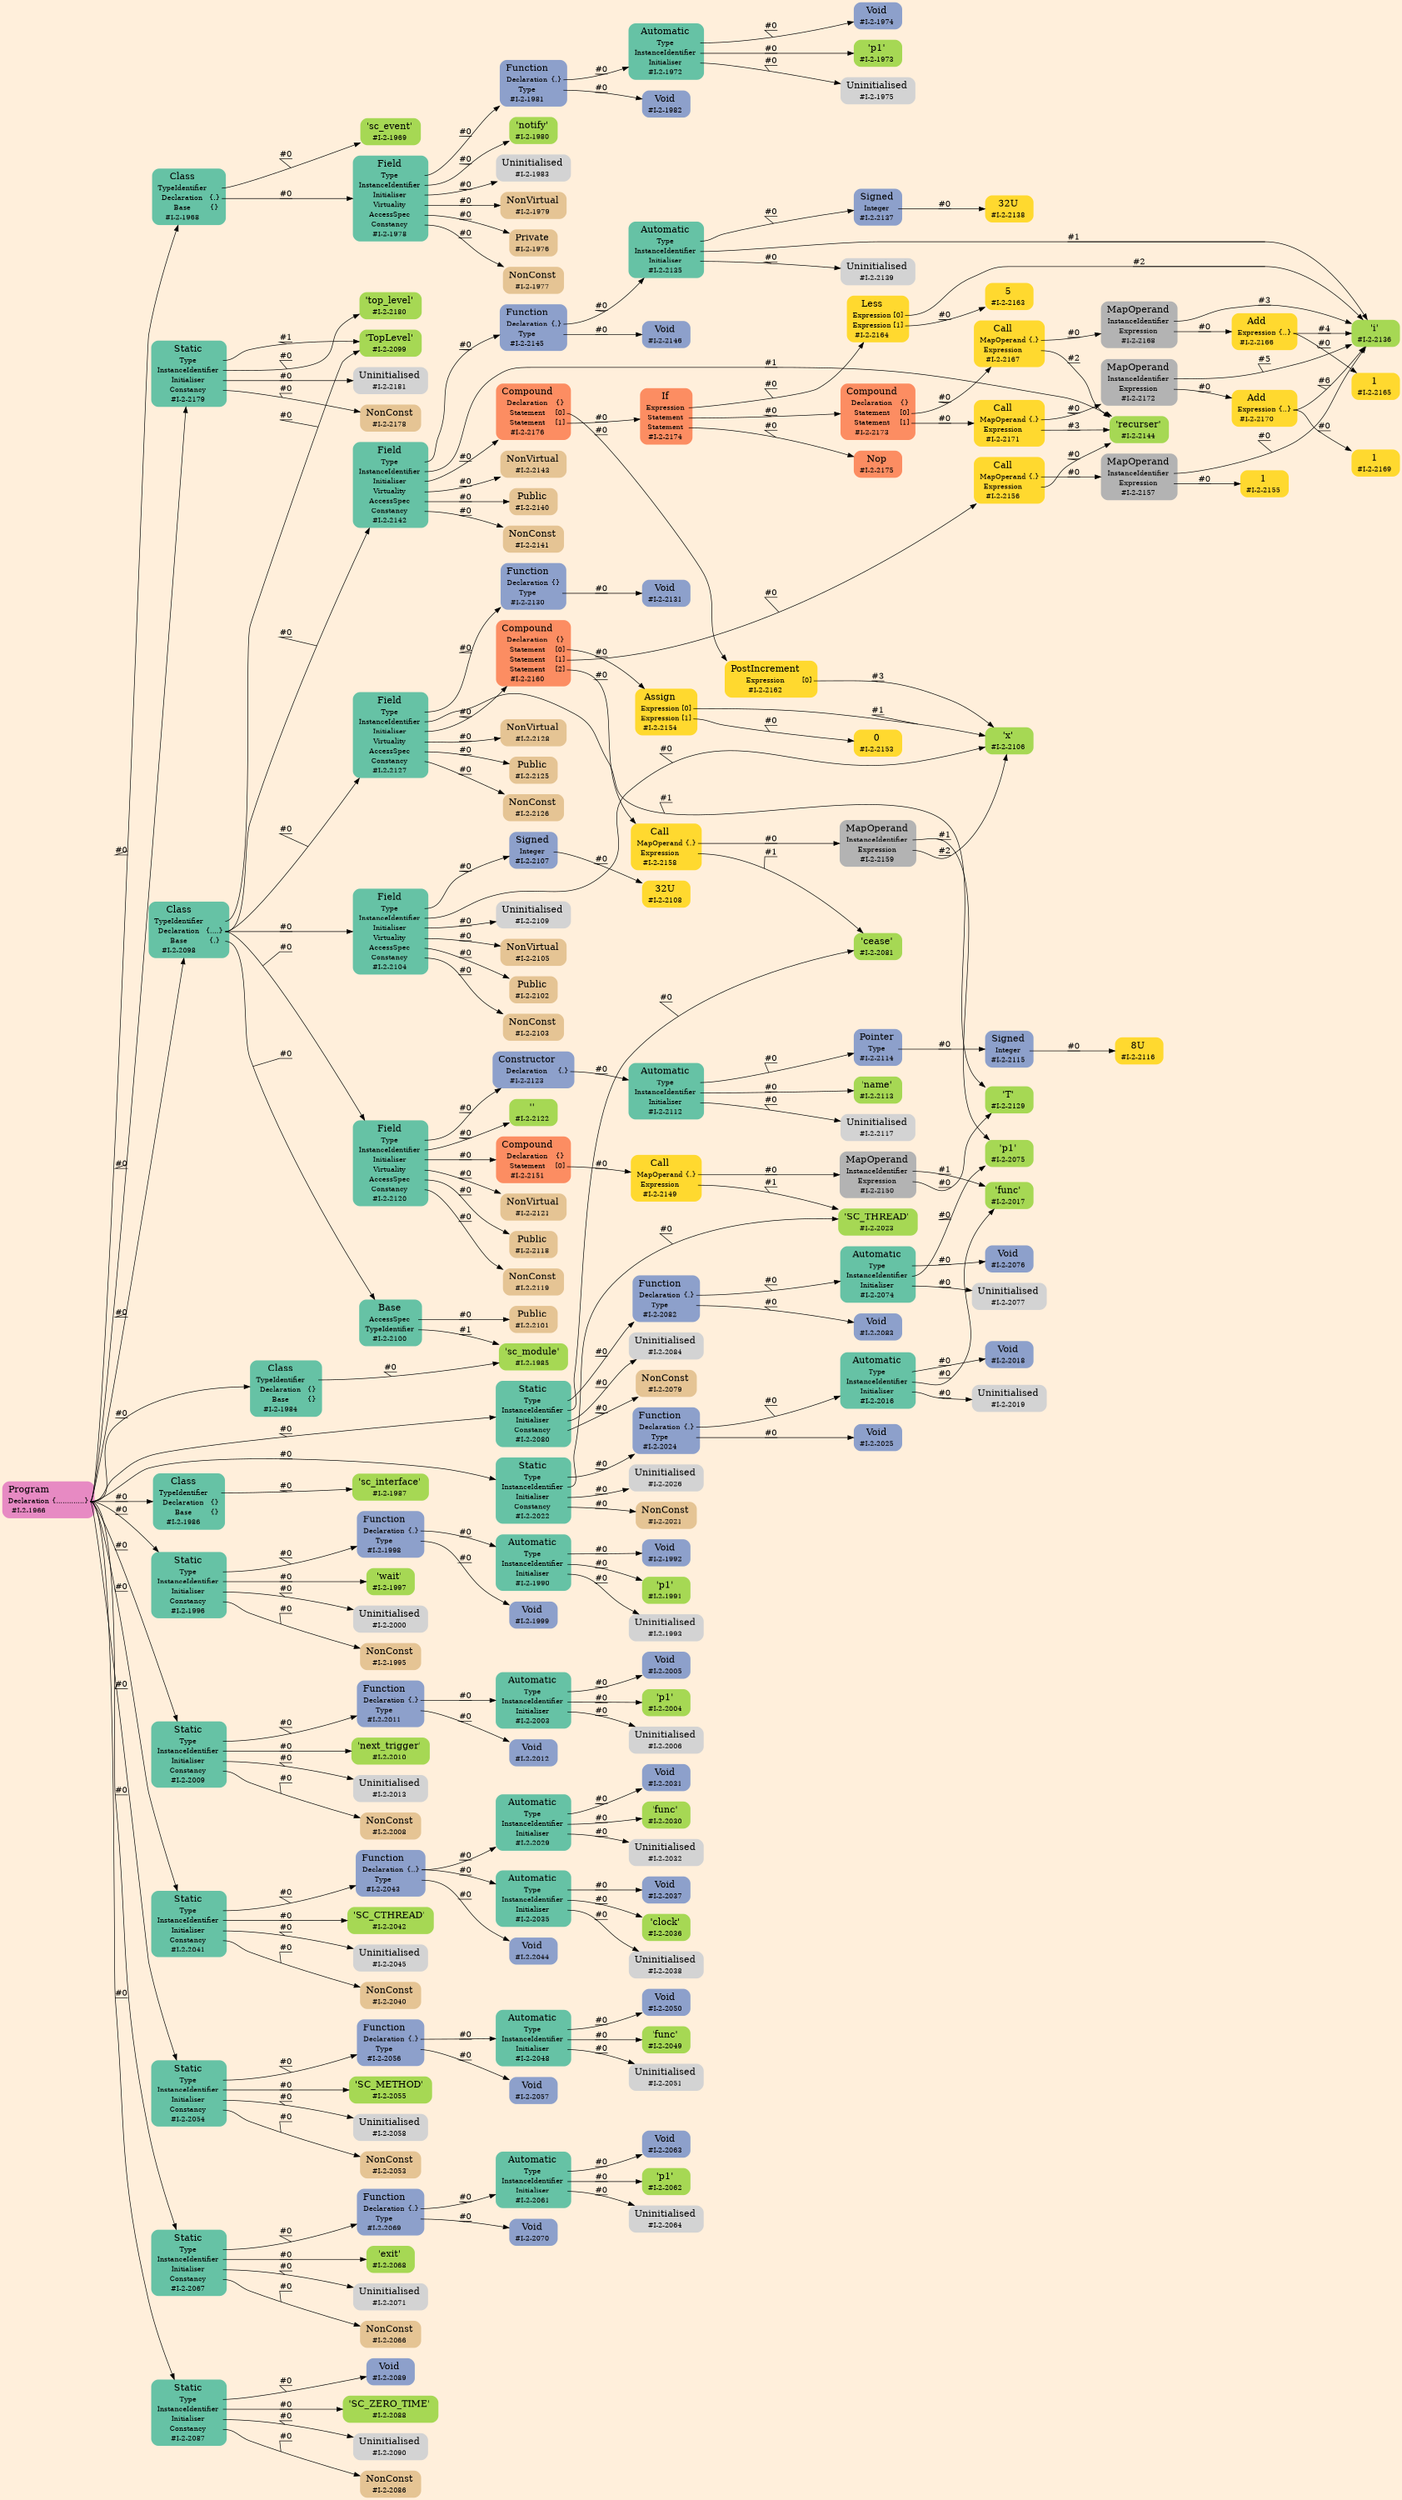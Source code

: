 digraph Inferno {
graph [
rankdir = "LR"
ranksep = 1.0
size = "14,20"
bgcolor = antiquewhite1
];
node [
];

"/#I-2-1966" [
shape = "plaintext"
fillcolor = "/set28/4"
label = <<TABLE BORDER="0" CELLBORDER="0" CELLSPACING="0">
 <TR>
  <TD><FONT POINT-SIZE="16.0">Program</FONT></TD>
  <TD></TD>
 </TR>
 <TR>
  <TD>Declaration</TD>
  <TD PORT="port0">{.............}</TD>
 </TR>
 <TR>
  <TD>#I-2-1966</TD>
  <TD PORT="port1"></TD>
 </TR>
</TABLE>>
style = "rounded,filled"
fontsize = "12"
];
"/#I-2-1968" [
shape = "plaintext"
fillcolor = "/set28/1"
label = <<TABLE BORDER="0" CELLBORDER="0" CELLSPACING="0">
 <TR>
  <TD><FONT POINT-SIZE="16.0">Class</FONT></TD>
  <TD></TD>
 </TR>
 <TR>
  <TD>TypeIdentifier</TD>
  <TD PORT="port0"></TD>
 </TR>
 <TR>
  <TD>Declaration</TD>
  <TD PORT="port1">{.}</TD>
 </TR>
 <TR>
  <TD>Base</TD>
  <TD PORT="port2">{}</TD>
 </TR>
 <TR>
  <TD>#I-2-1968</TD>
  <TD PORT="port3"></TD>
 </TR>
</TABLE>>
style = "rounded,filled"
fontsize = "12"
];
"/#I-2-1969" [
shape = "plaintext"
fillcolor = "/set28/5"
label = <<TABLE BORDER="0" CELLBORDER="0" CELLSPACING="0">
 <TR>
  <TD><FONT POINT-SIZE="16.0">'sc_event'</FONT></TD>
  <TD></TD>
 </TR>
 <TR>
  <TD>#I-2-1969</TD>
  <TD PORT="port0"></TD>
 </TR>
</TABLE>>
style = "rounded,filled"
fontsize = "12"
];
"/#I-2-1978" [
shape = "plaintext"
fillcolor = "/set28/1"
label = <<TABLE BORDER="0" CELLBORDER="0" CELLSPACING="0">
 <TR>
  <TD><FONT POINT-SIZE="16.0">Field</FONT></TD>
  <TD></TD>
 </TR>
 <TR>
  <TD>Type</TD>
  <TD PORT="port0"></TD>
 </TR>
 <TR>
  <TD>InstanceIdentifier</TD>
  <TD PORT="port1"></TD>
 </TR>
 <TR>
  <TD>Initialiser</TD>
  <TD PORT="port2"></TD>
 </TR>
 <TR>
  <TD>Virtuality</TD>
  <TD PORT="port3"></TD>
 </TR>
 <TR>
  <TD>AccessSpec</TD>
  <TD PORT="port4"></TD>
 </TR>
 <TR>
  <TD>Constancy</TD>
  <TD PORT="port5"></TD>
 </TR>
 <TR>
  <TD>#I-2-1978</TD>
  <TD PORT="port6"></TD>
 </TR>
</TABLE>>
style = "rounded,filled"
fontsize = "12"
];
"/#I-2-1981" [
shape = "plaintext"
fillcolor = "/set28/3"
label = <<TABLE BORDER="0" CELLBORDER="0" CELLSPACING="0">
 <TR>
  <TD><FONT POINT-SIZE="16.0">Function</FONT></TD>
  <TD></TD>
 </TR>
 <TR>
  <TD>Declaration</TD>
  <TD PORT="port0">{.}</TD>
 </TR>
 <TR>
  <TD>Type</TD>
  <TD PORT="port1"></TD>
 </TR>
 <TR>
  <TD>#I-2-1981</TD>
  <TD PORT="port2"></TD>
 </TR>
</TABLE>>
style = "rounded,filled"
fontsize = "12"
];
"/#I-2-1972" [
shape = "plaintext"
fillcolor = "/set28/1"
label = <<TABLE BORDER="0" CELLBORDER="0" CELLSPACING="0">
 <TR>
  <TD><FONT POINT-SIZE="16.0">Automatic</FONT></TD>
  <TD></TD>
 </TR>
 <TR>
  <TD>Type</TD>
  <TD PORT="port0"></TD>
 </TR>
 <TR>
  <TD>InstanceIdentifier</TD>
  <TD PORT="port1"></TD>
 </TR>
 <TR>
  <TD>Initialiser</TD>
  <TD PORT="port2"></TD>
 </TR>
 <TR>
  <TD>#I-2-1972</TD>
  <TD PORT="port3"></TD>
 </TR>
</TABLE>>
style = "rounded,filled"
fontsize = "12"
];
"/#I-2-1974" [
shape = "plaintext"
fillcolor = "/set28/3"
label = <<TABLE BORDER="0" CELLBORDER="0" CELLSPACING="0">
 <TR>
  <TD><FONT POINT-SIZE="16.0">Void</FONT></TD>
  <TD></TD>
 </TR>
 <TR>
  <TD>#I-2-1974</TD>
  <TD PORT="port0"></TD>
 </TR>
</TABLE>>
style = "rounded,filled"
fontsize = "12"
];
"/#I-2-1973" [
shape = "plaintext"
fillcolor = "/set28/5"
label = <<TABLE BORDER="0" CELLBORDER="0" CELLSPACING="0">
 <TR>
  <TD><FONT POINT-SIZE="16.0">'p1'</FONT></TD>
  <TD></TD>
 </TR>
 <TR>
  <TD>#I-2-1973</TD>
  <TD PORT="port0"></TD>
 </TR>
</TABLE>>
style = "rounded,filled"
fontsize = "12"
];
"/#I-2-1975" [
shape = "plaintext"
label = <<TABLE BORDER="0" CELLBORDER="0" CELLSPACING="0">
 <TR>
  <TD><FONT POINT-SIZE="16.0">Uninitialised</FONT></TD>
  <TD></TD>
 </TR>
 <TR>
  <TD>#I-2-1975</TD>
  <TD PORT="port0"></TD>
 </TR>
</TABLE>>
style = "rounded,filled"
fontsize = "12"
];
"/#I-2-1982" [
shape = "plaintext"
fillcolor = "/set28/3"
label = <<TABLE BORDER="0" CELLBORDER="0" CELLSPACING="0">
 <TR>
  <TD><FONT POINT-SIZE="16.0">Void</FONT></TD>
  <TD></TD>
 </TR>
 <TR>
  <TD>#I-2-1982</TD>
  <TD PORT="port0"></TD>
 </TR>
</TABLE>>
style = "rounded,filled"
fontsize = "12"
];
"/#I-2-1980" [
shape = "plaintext"
fillcolor = "/set28/5"
label = <<TABLE BORDER="0" CELLBORDER="0" CELLSPACING="0">
 <TR>
  <TD><FONT POINT-SIZE="16.0">'notify'</FONT></TD>
  <TD></TD>
 </TR>
 <TR>
  <TD>#I-2-1980</TD>
  <TD PORT="port0"></TD>
 </TR>
</TABLE>>
style = "rounded,filled"
fontsize = "12"
];
"/#I-2-1983" [
shape = "plaintext"
label = <<TABLE BORDER="0" CELLBORDER="0" CELLSPACING="0">
 <TR>
  <TD><FONT POINT-SIZE="16.0">Uninitialised</FONT></TD>
  <TD></TD>
 </TR>
 <TR>
  <TD>#I-2-1983</TD>
  <TD PORT="port0"></TD>
 </TR>
</TABLE>>
style = "rounded,filled"
fontsize = "12"
];
"/#I-2-1979" [
shape = "plaintext"
fillcolor = "/set28/7"
label = <<TABLE BORDER="0" CELLBORDER="0" CELLSPACING="0">
 <TR>
  <TD><FONT POINT-SIZE="16.0">NonVirtual</FONT></TD>
  <TD></TD>
 </TR>
 <TR>
  <TD>#I-2-1979</TD>
  <TD PORT="port0"></TD>
 </TR>
</TABLE>>
style = "rounded,filled"
fontsize = "12"
];
"/#I-2-1976" [
shape = "plaintext"
fillcolor = "/set28/7"
label = <<TABLE BORDER="0" CELLBORDER="0" CELLSPACING="0">
 <TR>
  <TD><FONT POINT-SIZE="16.0">Private</FONT></TD>
  <TD></TD>
 </TR>
 <TR>
  <TD>#I-2-1976</TD>
  <TD PORT="port0"></TD>
 </TR>
</TABLE>>
style = "rounded,filled"
fontsize = "12"
];
"/#I-2-1977" [
shape = "plaintext"
fillcolor = "/set28/7"
label = <<TABLE BORDER="0" CELLBORDER="0" CELLSPACING="0">
 <TR>
  <TD><FONT POINT-SIZE="16.0">NonConst</FONT></TD>
  <TD></TD>
 </TR>
 <TR>
  <TD>#I-2-1977</TD>
  <TD PORT="port0"></TD>
 </TR>
</TABLE>>
style = "rounded,filled"
fontsize = "12"
];
"/#I-2-1984" [
shape = "plaintext"
fillcolor = "/set28/1"
label = <<TABLE BORDER="0" CELLBORDER="0" CELLSPACING="0">
 <TR>
  <TD><FONT POINT-SIZE="16.0">Class</FONT></TD>
  <TD></TD>
 </TR>
 <TR>
  <TD>TypeIdentifier</TD>
  <TD PORT="port0"></TD>
 </TR>
 <TR>
  <TD>Declaration</TD>
  <TD PORT="port1">{}</TD>
 </TR>
 <TR>
  <TD>Base</TD>
  <TD PORT="port2">{}</TD>
 </TR>
 <TR>
  <TD>#I-2-1984</TD>
  <TD PORT="port3"></TD>
 </TR>
</TABLE>>
style = "rounded,filled"
fontsize = "12"
];
"/#I-2-1985" [
shape = "plaintext"
fillcolor = "/set28/5"
label = <<TABLE BORDER="0" CELLBORDER="0" CELLSPACING="0">
 <TR>
  <TD><FONT POINT-SIZE="16.0">'sc_module'</FONT></TD>
  <TD></TD>
 </TR>
 <TR>
  <TD>#I-2-1985</TD>
  <TD PORT="port0"></TD>
 </TR>
</TABLE>>
style = "rounded,filled"
fontsize = "12"
];
"/#I-2-1986" [
shape = "plaintext"
fillcolor = "/set28/1"
label = <<TABLE BORDER="0" CELLBORDER="0" CELLSPACING="0">
 <TR>
  <TD><FONT POINT-SIZE="16.0">Class</FONT></TD>
  <TD></TD>
 </TR>
 <TR>
  <TD>TypeIdentifier</TD>
  <TD PORT="port0"></TD>
 </TR>
 <TR>
  <TD>Declaration</TD>
  <TD PORT="port1">{}</TD>
 </TR>
 <TR>
  <TD>Base</TD>
  <TD PORT="port2">{}</TD>
 </TR>
 <TR>
  <TD>#I-2-1986</TD>
  <TD PORT="port3"></TD>
 </TR>
</TABLE>>
style = "rounded,filled"
fontsize = "12"
];
"/#I-2-1987" [
shape = "plaintext"
fillcolor = "/set28/5"
label = <<TABLE BORDER="0" CELLBORDER="0" CELLSPACING="0">
 <TR>
  <TD><FONT POINT-SIZE="16.0">'sc_interface'</FONT></TD>
  <TD></TD>
 </TR>
 <TR>
  <TD>#I-2-1987</TD>
  <TD PORT="port0"></TD>
 </TR>
</TABLE>>
style = "rounded,filled"
fontsize = "12"
];
"/#I-2-1996" [
shape = "plaintext"
fillcolor = "/set28/1"
label = <<TABLE BORDER="0" CELLBORDER="0" CELLSPACING="0">
 <TR>
  <TD><FONT POINT-SIZE="16.0">Static</FONT></TD>
  <TD></TD>
 </TR>
 <TR>
  <TD>Type</TD>
  <TD PORT="port0"></TD>
 </TR>
 <TR>
  <TD>InstanceIdentifier</TD>
  <TD PORT="port1"></TD>
 </TR>
 <TR>
  <TD>Initialiser</TD>
  <TD PORT="port2"></TD>
 </TR>
 <TR>
  <TD>Constancy</TD>
  <TD PORT="port3"></TD>
 </TR>
 <TR>
  <TD>#I-2-1996</TD>
  <TD PORT="port4"></TD>
 </TR>
</TABLE>>
style = "rounded,filled"
fontsize = "12"
];
"/#I-2-1998" [
shape = "plaintext"
fillcolor = "/set28/3"
label = <<TABLE BORDER="0" CELLBORDER="0" CELLSPACING="0">
 <TR>
  <TD><FONT POINT-SIZE="16.0">Function</FONT></TD>
  <TD></TD>
 </TR>
 <TR>
  <TD>Declaration</TD>
  <TD PORT="port0">{.}</TD>
 </TR>
 <TR>
  <TD>Type</TD>
  <TD PORT="port1"></TD>
 </TR>
 <TR>
  <TD>#I-2-1998</TD>
  <TD PORT="port2"></TD>
 </TR>
</TABLE>>
style = "rounded,filled"
fontsize = "12"
];
"/#I-2-1990" [
shape = "plaintext"
fillcolor = "/set28/1"
label = <<TABLE BORDER="0" CELLBORDER="0" CELLSPACING="0">
 <TR>
  <TD><FONT POINT-SIZE="16.0">Automatic</FONT></TD>
  <TD></TD>
 </TR>
 <TR>
  <TD>Type</TD>
  <TD PORT="port0"></TD>
 </TR>
 <TR>
  <TD>InstanceIdentifier</TD>
  <TD PORT="port1"></TD>
 </TR>
 <TR>
  <TD>Initialiser</TD>
  <TD PORT="port2"></TD>
 </TR>
 <TR>
  <TD>#I-2-1990</TD>
  <TD PORT="port3"></TD>
 </TR>
</TABLE>>
style = "rounded,filled"
fontsize = "12"
];
"/#I-2-1992" [
shape = "plaintext"
fillcolor = "/set28/3"
label = <<TABLE BORDER="0" CELLBORDER="0" CELLSPACING="0">
 <TR>
  <TD><FONT POINT-SIZE="16.0">Void</FONT></TD>
  <TD></TD>
 </TR>
 <TR>
  <TD>#I-2-1992</TD>
  <TD PORT="port0"></TD>
 </TR>
</TABLE>>
style = "rounded,filled"
fontsize = "12"
];
"/#I-2-1991" [
shape = "plaintext"
fillcolor = "/set28/5"
label = <<TABLE BORDER="0" CELLBORDER="0" CELLSPACING="0">
 <TR>
  <TD><FONT POINT-SIZE="16.0">'p1'</FONT></TD>
  <TD></TD>
 </TR>
 <TR>
  <TD>#I-2-1991</TD>
  <TD PORT="port0"></TD>
 </TR>
</TABLE>>
style = "rounded,filled"
fontsize = "12"
];
"/#I-2-1993" [
shape = "plaintext"
label = <<TABLE BORDER="0" CELLBORDER="0" CELLSPACING="0">
 <TR>
  <TD><FONT POINT-SIZE="16.0">Uninitialised</FONT></TD>
  <TD></TD>
 </TR>
 <TR>
  <TD>#I-2-1993</TD>
  <TD PORT="port0"></TD>
 </TR>
</TABLE>>
style = "rounded,filled"
fontsize = "12"
];
"/#I-2-1999" [
shape = "plaintext"
fillcolor = "/set28/3"
label = <<TABLE BORDER="0" CELLBORDER="0" CELLSPACING="0">
 <TR>
  <TD><FONT POINT-SIZE="16.0">Void</FONT></TD>
  <TD></TD>
 </TR>
 <TR>
  <TD>#I-2-1999</TD>
  <TD PORT="port0"></TD>
 </TR>
</TABLE>>
style = "rounded,filled"
fontsize = "12"
];
"/#I-2-1997" [
shape = "plaintext"
fillcolor = "/set28/5"
label = <<TABLE BORDER="0" CELLBORDER="0" CELLSPACING="0">
 <TR>
  <TD><FONT POINT-SIZE="16.0">'wait'</FONT></TD>
  <TD></TD>
 </TR>
 <TR>
  <TD>#I-2-1997</TD>
  <TD PORT="port0"></TD>
 </TR>
</TABLE>>
style = "rounded,filled"
fontsize = "12"
];
"/#I-2-2000" [
shape = "plaintext"
label = <<TABLE BORDER="0" CELLBORDER="0" CELLSPACING="0">
 <TR>
  <TD><FONT POINT-SIZE="16.0">Uninitialised</FONT></TD>
  <TD></TD>
 </TR>
 <TR>
  <TD>#I-2-2000</TD>
  <TD PORT="port0"></TD>
 </TR>
</TABLE>>
style = "rounded,filled"
fontsize = "12"
];
"/#I-2-1995" [
shape = "plaintext"
fillcolor = "/set28/7"
label = <<TABLE BORDER="0" CELLBORDER="0" CELLSPACING="0">
 <TR>
  <TD><FONT POINT-SIZE="16.0">NonConst</FONT></TD>
  <TD></TD>
 </TR>
 <TR>
  <TD>#I-2-1995</TD>
  <TD PORT="port0"></TD>
 </TR>
</TABLE>>
style = "rounded,filled"
fontsize = "12"
];
"/#I-2-2009" [
shape = "plaintext"
fillcolor = "/set28/1"
label = <<TABLE BORDER="0" CELLBORDER="0" CELLSPACING="0">
 <TR>
  <TD><FONT POINT-SIZE="16.0">Static</FONT></TD>
  <TD></TD>
 </TR>
 <TR>
  <TD>Type</TD>
  <TD PORT="port0"></TD>
 </TR>
 <TR>
  <TD>InstanceIdentifier</TD>
  <TD PORT="port1"></TD>
 </TR>
 <TR>
  <TD>Initialiser</TD>
  <TD PORT="port2"></TD>
 </TR>
 <TR>
  <TD>Constancy</TD>
  <TD PORT="port3"></TD>
 </TR>
 <TR>
  <TD>#I-2-2009</TD>
  <TD PORT="port4"></TD>
 </TR>
</TABLE>>
style = "rounded,filled"
fontsize = "12"
];
"/#I-2-2011" [
shape = "plaintext"
fillcolor = "/set28/3"
label = <<TABLE BORDER="0" CELLBORDER="0" CELLSPACING="0">
 <TR>
  <TD><FONT POINT-SIZE="16.0">Function</FONT></TD>
  <TD></TD>
 </TR>
 <TR>
  <TD>Declaration</TD>
  <TD PORT="port0">{.}</TD>
 </TR>
 <TR>
  <TD>Type</TD>
  <TD PORT="port1"></TD>
 </TR>
 <TR>
  <TD>#I-2-2011</TD>
  <TD PORT="port2"></TD>
 </TR>
</TABLE>>
style = "rounded,filled"
fontsize = "12"
];
"/#I-2-2003" [
shape = "plaintext"
fillcolor = "/set28/1"
label = <<TABLE BORDER="0" CELLBORDER="0" CELLSPACING="0">
 <TR>
  <TD><FONT POINT-SIZE="16.0">Automatic</FONT></TD>
  <TD></TD>
 </TR>
 <TR>
  <TD>Type</TD>
  <TD PORT="port0"></TD>
 </TR>
 <TR>
  <TD>InstanceIdentifier</TD>
  <TD PORT="port1"></TD>
 </TR>
 <TR>
  <TD>Initialiser</TD>
  <TD PORT="port2"></TD>
 </TR>
 <TR>
  <TD>#I-2-2003</TD>
  <TD PORT="port3"></TD>
 </TR>
</TABLE>>
style = "rounded,filled"
fontsize = "12"
];
"/#I-2-2005" [
shape = "plaintext"
fillcolor = "/set28/3"
label = <<TABLE BORDER="0" CELLBORDER="0" CELLSPACING="0">
 <TR>
  <TD><FONT POINT-SIZE="16.0">Void</FONT></TD>
  <TD></TD>
 </TR>
 <TR>
  <TD>#I-2-2005</TD>
  <TD PORT="port0"></TD>
 </TR>
</TABLE>>
style = "rounded,filled"
fontsize = "12"
];
"/#I-2-2004" [
shape = "plaintext"
fillcolor = "/set28/5"
label = <<TABLE BORDER="0" CELLBORDER="0" CELLSPACING="0">
 <TR>
  <TD><FONT POINT-SIZE="16.0">'p1'</FONT></TD>
  <TD></TD>
 </TR>
 <TR>
  <TD>#I-2-2004</TD>
  <TD PORT="port0"></TD>
 </TR>
</TABLE>>
style = "rounded,filled"
fontsize = "12"
];
"/#I-2-2006" [
shape = "plaintext"
label = <<TABLE BORDER="0" CELLBORDER="0" CELLSPACING="0">
 <TR>
  <TD><FONT POINT-SIZE="16.0">Uninitialised</FONT></TD>
  <TD></TD>
 </TR>
 <TR>
  <TD>#I-2-2006</TD>
  <TD PORT="port0"></TD>
 </TR>
</TABLE>>
style = "rounded,filled"
fontsize = "12"
];
"/#I-2-2012" [
shape = "plaintext"
fillcolor = "/set28/3"
label = <<TABLE BORDER="0" CELLBORDER="0" CELLSPACING="0">
 <TR>
  <TD><FONT POINT-SIZE="16.0">Void</FONT></TD>
  <TD></TD>
 </TR>
 <TR>
  <TD>#I-2-2012</TD>
  <TD PORT="port0"></TD>
 </TR>
</TABLE>>
style = "rounded,filled"
fontsize = "12"
];
"/#I-2-2010" [
shape = "plaintext"
fillcolor = "/set28/5"
label = <<TABLE BORDER="0" CELLBORDER="0" CELLSPACING="0">
 <TR>
  <TD><FONT POINT-SIZE="16.0">'next_trigger'</FONT></TD>
  <TD></TD>
 </TR>
 <TR>
  <TD>#I-2-2010</TD>
  <TD PORT="port0"></TD>
 </TR>
</TABLE>>
style = "rounded,filled"
fontsize = "12"
];
"/#I-2-2013" [
shape = "plaintext"
label = <<TABLE BORDER="0" CELLBORDER="0" CELLSPACING="0">
 <TR>
  <TD><FONT POINT-SIZE="16.0">Uninitialised</FONT></TD>
  <TD></TD>
 </TR>
 <TR>
  <TD>#I-2-2013</TD>
  <TD PORT="port0"></TD>
 </TR>
</TABLE>>
style = "rounded,filled"
fontsize = "12"
];
"/#I-2-2008" [
shape = "plaintext"
fillcolor = "/set28/7"
label = <<TABLE BORDER="0" CELLBORDER="0" CELLSPACING="0">
 <TR>
  <TD><FONT POINT-SIZE="16.0">NonConst</FONT></TD>
  <TD></TD>
 </TR>
 <TR>
  <TD>#I-2-2008</TD>
  <TD PORT="port0"></TD>
 </TR>
</TABLE>>
style = "rounded,filled"
fontsize = "12"
];
"/#I-2-2022" [
shape = "plaintext"
fillcolor = "/set28/1"
label = <<TABLE BORDER="0" CELLBORDER="0" CELLSPACING="0">
 <TR>
  <TD><FONT POINT-SIZE="16.0">Static</FONT></TD>
  <TD></TD>
 </TR>
 <TR>
  <TD>Type</TD>
  <TD PORT="port0"></TD>
 </TR>
 <TR>
  <TD>InstanceIdentifier</TD>
  <TD PORT="port1"></TD>
 </TR>
 <TR>
  <TD>Initialiser</TD>
  <TD PORT="port2"></TD>
 </TR>
 <TR>
  <TD>Constancy</TD>
  <TD PORT="port3"></TD>
 </TR>
 <TR>
  <TD>#I-2-2022</TD>
  <TD PORT="port4"></TD>
 </TR>
</TABLE>>
style = "rounded,filled"
fontsize = "12"
];
"/#I-2-2024" [
shape = "plaintext"
fillcolor = "/set28/3"
label = <<TABLE BORDER="0" CELLBORDER="0" CELLSPACING="0">
 <TR>
  <TD><FONT POINT-SIZE="16.0">Function</FONT></TD>
  <TD></TD>
 </TR>
 <TR>
  <TD>Declaration</TD>
  <TD PORT="port0">{.}</TD>
 </TR>
 <TR>
  <TD>Type</TD>
  <TD PORT="port1"></TD>
 </TR>
 <TR>
  <TD>#I-2-2024</TD>
  <TD PORT="port2"></TD>
 </TR>
</TABLE>>
style = "rounded,filled"
fontsize = "12"
];
"/#I-2-2016" [
shape = "plaintext"
fillcolor = "/set28/1"
label = <<TABLE BORDER="0" CELLBORDER="0" CELLSPACING="0">
 <TR>
  <TD><FONT POINT-SIZE="16.0">Automatic</FONT></TD>
  <TD></TD>
 </TR>
 <TR>
  <TD>Type</TD>
  <TD PORT="port0"></TD>
 </TR>
 <TR>
  <TD>InstanceIdentifier</TD>
  <TD PORT="port1"></TD>
 </TR>
 <TR>
  <TD>Initialiser</TD>
  <TD PORT="port2"></TD>
 </TR>
 <TR>
  <TD>#I-2-2016</TD>
  <TD PORT="port3"></TD>
 </TR>
</TABLE>>
style = "rounded,filled"
fontsize = "12"
];
"/#I-2-2018" [
shape = "plaintext"
fillcolor = "/set28/3"
label = <<TABLE BORDER="0" CELLBORDER="0" CELLSPACING="0">
 <TR>
  <TD><FONT POINT-SIZE="16.0">Void</FONT></TD>
  <TD></TD>
 </TR>
 <TR>
  <TD>#I-2-2018</TD>
  <TD PORT="port0"></TD>
 </TR>
</TABLE>>
style = "rounded,filled"
fontsize = "12"
];
"/#I-2-2017" [
shape = "plaintext"
fillcolor = "/set28/5"
label = <<TABLE BORDER="0" CELLBORDER="0" CELLSPACING="0">
 <TR>
  <TD><FONT POINT-SIZE="16.0">'func'</FONT></TD>
  <TD></TD>
 </TR>
 <TR>
  <TD>#I-2-2017</TD>
  <TD PORT="port0"></TD>
 </TR>
</TABLE>>
style = "rounded,filled"
fontsize = "12"
];
"/#I-2-2019" [
shape = "plaintext"
label = <<TABLE BORDER="0" CELLBORDER="0" CELLSPACING="0">
 <TR>
  <TD><FONT POINT-SIZE="16.0">Uninitialised</FONT></TD>
  <TD></TD>
 </TR>
 <TR>
  <TD>#I-2-2019</TD>
  <TD PORT="port0"></TD>
 </TR>
</TABLE>>
style = "rounded,filled"
fontsize = "12"
];
"/#I-2-2025" [
shape = "plaintext"
fillcolor = "/set28/3"
label = <<TABLE BORDER="0" CELLBORDER="0" CELLSPACING="0">
 <TR>
  <TD><FONT POINT-SIZE="16.0">Void</FONT></TD>
  <TD></TD>
 </TR>
 <TR>
  <TD>#I-2-2025</TD>
  <TD PORT="port0"></TD>
 </TR>
</TABLE>>
style = "rounded,filled"
fontsize = "12"
];
"/#I-2-2023" [
shape = "plaintext"
fillcolor = "/set28/5"
label = <<TABLE BORDER="0" CELLBORDER="0" CELLSPACING="0">
 <TR>
  <TD><FONT POINT-SIZE="16.0">'SC_THREAD'</FONT></TD>
  <TD></TD>
 </TR>
 <TR>
  <TD>#I-2-2023</TD>
  <TD PORT="port0"></TD>
 </TR>
</TABLE>>
style = "rounded,filled"
fontsize = "12"
];
"/#I-2-2026" [
shape = "plaintext"
label = <<TABLE BORDER="0" CELLBORDER="0" CELLSPACING="0">
 <TR>
  <TD><FONT POINT-SIZE="16.0">Uninitialised</FONT></TD>
  <TD></TD>
 </TR>
 <TR>
  <TD>#I-2-2026</TD>
  <TD PORT="port0"></TD>
 </TR>
</TABLE>>
style = "rounded,filled"
fontsize = "12"
];
"/#I-2-2021" [
shape = "plaintext"
fillcolor = "/set28/7"
label = <<TABLE BORDER="0" CELLBORDER="0" CELLSPACING="0">
 <TR>
  <TD><FONT POINT-SIZE="16.0">NonConst</FONT></TD>
  <TD></TD>
 </TR>
 <TR>
  <TD>#I-2-2021</TD>
  <TD PORT="port0"></TD>
 </TR>
</TABLE>>
style = "rounded,filled"
fontsize = "12"
];
"/#I-2-2041" [
shape = "plaintext"
fillcolor = "/set28/1"
label = <<TABLE BORDER="0" CELLBORDER="0" CELLSPACING="0">
 <TR>
  <TD><FONT POINT-SIZE="16.0">Static</FONT></TD>
  <TD></TD>
 </TR>
 <TR>
  <TD>Type</TD>
  <TD PORT="port0"></TD>
 </TR>
 <TR>
  <TD>InstanceIdentifier</TD>
  <TD PORT="port1"></TD>
 </TR>
 <TR>
  <TD>Initialiser</TD>
  <TD PORT="port2"></TD>
 </TR>
 <TR>
  <TD>Constancy</TD>
  <TD PORT="port3"></TD>
 </TR>
 <TR>
  <TD>#I-2-2041</TD>
  <TD PORT="port4"></TD>
 </TR>
</TABLE>>
style = "rounded,filled"
fontsize = "12"
];
"/#I-2-2043" [
shape = "plaintext"
fillcolor = "/set28/3"
label = <<TABLE BORDER="0" CELLBORDER="0" CELLSPACING="0">
 <TR>
  <TD><FONT POINT-SIZE="16.0">Function</FONT></TD>
  <TD></TD>
 </TR>
 <TR>
  <TD>Declaration</TD>
  <TD PORT="port0">{..}</TD>
 </TR>
 <TR>
  <TD>Type</TD>
  <TD PORT="port1"></TD>
 </TR>
 <TR>
  <TD>#I-2-2043</TD>
  <TD PORT="port2"></TD>
 </TR>
</TABLE>>
style = "rounded,filled"
fontsize = "12"
];
"/#I-2-2029" [
shape = "plaintext"
fillcolor = "/set28/1"
label = <<TABLE BORDER="0" CELLBORDER="0" CELLSPACING="0">
 <TR>
  <TD><FONT POINT-SIZE="16.0">Automatic</FONT></TD>
  <TD></TD>
 </TR>
 <TR>
  <TD>Type</TD>
  <TD PORT="port0"></TD>
 </TR>
 <TR>
  <TD>InstanceIdentifier</TD>
  <TD PORT="port1"></TD>
 </TR>
 <TR>
  <TD>Initialiser</TD>
  <TD PORT="port2"></TD>
 </TR>
 <TR>
  <TD>#I-2-2029</TD>
  <TD PORT="port3"></TD>
 </TR>
</TABLE>>
style = "rounded,filled"
fontsize = "12"
];
"/#I-2-2031" [
shape = "plaintext"
fillcolor = "/set28/3"
label = <<TABLE BORDER="0" CELLBORDER="0" CELLSPACING="0">
 <TR>
  <TD><FONT POINT-SIZE="16.0">Void</FONT></TD>
  <TD></TD>
 </TR>
 <TR>
  <TD>#I-2-2031</TD>
  <TD PORT="port0"></TD>
 </TR>
</TABLE>>
style = "rounded,filled"
fontsize = "12"
];
"/#I-2-2030" [
shape = "plaintext"
fillcolor = "/set28/5"
label = <<TABLE BORDER="0" CELLBORDER="0" CELLSPACING="0">
 <TR>
  <TD><FONT POINT-SIZE="16.0">'func'</FONT></TD>
  <TD></TD>
 </TR>
 <TR>
  <TD>#I-2-2030</TD>
  <TD PORT="port0"></TD>
 </TR>
</TABLE>>
style = "rounded,filled"
fontsize = "12"
];
"/#I-2-2032" [
shape = "plaintext"
label = <<TABLE BORDER="0" CELLBORDER="0" CELLSPACING="0">
 <TR>
  <TD><FONT POINT-SIZE="16.0">Uninitialised</FONT></TD>
  <TD></TD>
 </TR>
 <TR>
  <TD>#I-2-2032</TD>
  <TD PORT="port0"></TD>
 </TR>
</TABLE>>
style = "rounded,filled"
fontsize = "12"
];
"/#I-2-2035" [
shape = "plaintext"
fillcolor = "/set28/1"
label = <<TABLE BORDER="0" CELLBORDER="0" CELLSPACING="0">
 <TR>
  <TD><FONT POINT-SIZE="16.0">Automatic</FONT></TD>
  <TD></TD>
 </TR>
 <TR>
  <TD>Type</TD>
  <TD PORT="port0"></TD>
 </TR>
 <TR>
  <TD>InstanceIdentifier</TD>
  <TD PORT="port1"></TD>
 </TR>
 <TR>
  <TD>Initialiser</TD>
  <TD PORT="port2"></TD>
 </TR>
 <TR>
  <TD>#I-2-2035</TD>
  <TD PORT="port3"></TD>
 </TR>
</TABLE>>
style = "rounded,filled"
fontsize = "12"
];
"/#I-2-2037" [
shape = "plaintext"
fillcolor = "/set28/3"
label = <<TABLE BORDER="0" CELLBORDER="0" CELLSPACING="0">
 <TR>
  <TD><FONT POINT-SIZE="16.0">Void</FONT></TD>
  <TD></TD>
 </TR>
 <TR>
  <TD>#I-2-2037</TD>
  <TD PORT="port0"></TD>
 </TR>
</TABLE>>
style = "rounded,filled"
fontsize = "12"
];
"/#I-2-2036" [
shape = "plaintext"
fillcolor = "/set28/5"
label = <<TABLE BORDER="0" CELLBORDER="0" CELLSPACING="0">
 <TR>
  <TD><FONT POINT-SIZE="16.0">'clock'</FONT></TD>
  <TD></TD>
 </TR>
 <TR>
  <TD>#I-2-2036</TD>
  <TD PORT="port0"></TD>
 </TR>
</TABLE>>
style = "rounded,filled"
fontsize = "12"
];
"/#I-2-2038" [
shape = "plaintext"
label = <<TABLE BORDER="0" CELLBORDER="0" CELLSPACING="0">
 <TR>
  <TD><FONT POINT-SIZE="16.0">Uninitialised</FONT></TD>
  <TD></TD>
 </TR>
 <TR>
  <TD>#I-2-2038</TD>
  <TD PORT="port0"></TD>
 </TR>
</TABLE>>
style = "rounded,filled"
fontsize = "12"
];
"/#I-2-2044" [
shape = "plaintext"
fillcolor = "/set28/3"
label = <<TABLE BORDER="0" CELLBORDER="0" CELLSPACING="0">
 <TR>
  <TD><FONT POINT-SIZE="16.0">Void</FONT></TD>
  <TD></TD>
 </TR>
 <TR>
  <TD>#I-2-2044</TD>
  <TD PORT="port0"></TD>
 </TR>
</TABLE>>
style = "rounded,filled"
fontsize = "12"
];
"/#I-2-2042" [
shape = "plaintext"
fillcolor = "/set28/5"
label = <<TABLE BORDER="0" CELLBORDER="0" CELLSPACING="0">
 <TR>
  <TD><FONT POINT-SIZE="16.0">'SC_CTHREAD'</FONT></TD>
  <TD></TD>
 </TR>
 <TR>
  <TD>#I-2-2042</TD>
  <TD PORT="port0"></TD>
 </TR>
</TABLE>>
style = "rounded,filled"
fontsize = "12"
];
"/#I-2-2045" [
shape = "plaintext"
label = <<TABLE BORDER="0" CELLBORDER="0" CELLSPACING="0">
 <TR>
  <TD><FONT POINT-SIZE="16.0">Uninitialised</FONT></TD>
  <TD></TD>
 </TR>
 <TR>
  <TD>#I-2-2045</TD>
  <TD PORT="port0"></TD>
 </TR>
</TABLE>>
style = "rounded,filled"
fontsize = "12"
];
"/#I-2-2040" [
shape = "plaintext"
fillcolor = "/set28/7"
label = <<TABLE BORDER="0" CELLBORDER="0" CELLSPACING="0">
 <TR>
  <TD><FONT POINT-SIZE="16.0">NonConst</FONT></TD>
  <TD></TD>
 </TR>
 <TR>
  <TD>#I-2-2040</TD>
  <TD PORT="port0"></TD>
 </TR>
</TABLE>>
style = "rounded,filled"
fontsize = "12"
];
"/#I-2-2054" [
shape = "plaintext"
fillcolor = "/set28/1"
label = <<TABLE BORDER="0" CELLBORDER="0" CELLSPACING="0">
 <TR>
  <TD><FONT POINT-SIZE="16.0">Static</FONT></TD>
  <TD></TD>
 </TR>
 <TR>
  <TD>Type</TD>
  <TD PORT="port0"></TD>
 </TR>
 <TR>
  <TD>InstanceIdentifier</TD>
  <TD PORT="port1"></TD>
 </TR>
 <TR>
  <TD>Initialiser</TD>
  <TD PORT="port2"></TD>
 </TR>
 <TR>
  <TD>Constancy</TD>
  <TD PORT="port3"></TD>
 </TR>
 <TR>
  <TD>#I-2-2054</TD>
  <TD PORT="port4"></TD>
 </TR>
</TABLE>>
style = "rounded,filled"
fontsize = "12"
];
"/#I-2-2056" [
shape = "plaintext"
fillcolor = "/set28/3"
label = <<TABLE BORDER="0" CELLBORDER="0" CELLSPACING="0">
 <TR>
  <TD><FONT POINT-SIZE="16.0">Function</FONT></TD>
  <TD></TD>
 </TR>
 <TR>
  <TD>Declaration</TD>
  <TD PORT="port0">{.}</TD>
 </TR>
 <TR>
  <TD>Type</TD>
  <TD PORT="port1"></TD>
 </TR>
 <TR>
  <TD>#I-2-2056</TD>
  <TD PORT="port2"></TD>
 </TR>
</TABLE>>
style = "rounded,filled"
fontsize = "12"
];
"/#I-2-2048" [
shape = "plaintext"
fillcolor = "/set28/1"
label = <<TABLE BORDER="0" CELLBORDER="0" CELLSPACING="0">
 <TR>
  <TD><FONT POINT-SIZE="16.0">Automatic</FONT></TD>
  <TD></TD>
 </TR>
 <TR>
  <TD>Type</TD>
  <TD PORT="port0"></TD>
 </TR>
 <TR>
  <TD>InstanceIdentifier</TD>
  <TD PORT="port1"></TD>
 </TR>
 <TR>
  <TD>Initialiser</TD>
  <TD PORT="port2"></TD>
 </TR>
 <TR>
  <TD>#I-2-2048</TD>
  <TD PORT="port3"></TD>
 </TR>
</TABLE>>
style = "rounded,filled"
fontsize = "12"
];
"/#I-2-2050" [
shape = "plaintext"
fillcolor = "/set28/3"
label = <<TABLE BORDER="0" CELLBORDER="0" CELLSPACING="0">
 <TR>
  <TD><FONT POINT-SIZE="16.0">Void</FONT></TD>
  <TD></TD>
 </TR>
 <TR>
  <TD>#I-2-2050</TD>
  <TD PORT="port0"></TD>
 </TR>
</TABLE>>
style = "rounded,filled"
fontsize = "12"
];
"/#I-2-2049" [
shape = "plaintext"
fillcolor = "/set28/5"
label = <<TABLE BORDER="0" CELLBORDER="0" CELLSPACING="0">
 <TR>
  <TD><FONT POINT-SIZE="16.0">'func'</FONT></TD>
  <TD></TD>
 </TR>
 <TR>
  <TD>#I-2-2049</TD>
  <TD PORT="port0"></TD>
 </TR>
</TABLE>>
style = "rounded,filled"
fontsize = "12"
];
"/#I-2-2051" [
shape = "plaintext"
label = <<TABLE BORDER="0" CELLBORDER="0" CELLSPACING="0">
 <TR>
  <TD><FONT POINT-SIZE="16.0">Uninitialised</FONT></TD>
  <TD></TD>
 </TR>
 <TR>
  <TD>#I-2-2051</TD>
  <TD PORT="port0"></TD>
 </TR>
</TABLE>>
style = "rounded,filled"
fontsize = "12"
];
"/#I-2-2057" [
shape = "plaintext"
fillcolor = "/set28/3"
label = <<TABLE BORDER="0" CELLBORDER="0" CELLSPACING="0">
 <TR>
  <TD><FONT POINT-SIZE="16.0">Void</FONT></TD>
  <TD></TD>
 </TR>
 <TR>
  <TD>#I-2-2057</TD>
  <TD PORT="port0"></TD>
 </TR>
</TABLE>>
style = "rounded,filled"
fontsize = "12"
];
"/#I-2-2055" [
shape = "plaintext"
fillcolor = "/set28/5"
label = <<TABLE BORDER="0" CELLBORDER="0" CELLSPACING="0">
 <TR>
  <TD><FONT POINT-SIZE="16.0">'SC_METHOD'</FONT></TD>
  <TD></TD>
 </TR>
 <TR>
  <TD>#I-2-2055</TD>
  <TD PORT="port0"></TD>
 </TR>
</TABLE>>
style = "rounded,filled"
fontsize = "12"
];
"/#I-2-2058" [
shape = "plaintext"
label = <<TABLE BORDER="0" CELLBORDER="0" CELLSPACING="0">
 <TR>
  <TD><FONT POINT-SIZE="16.0">Uninitialised</FONT></TD>
  <TD></TD>
 </TR>
 <TR>
  <TD>#I-2-2058</TD>
  <TD PORT="port0"></TD>
 </TR>
</TABLE>>
style = "rounded,filled"
fontsize = "12"
];
"/#I-2-2053" [
shape = "plaintext"
fillcolor = "/set28/7"
label = <<TABLE BORDER="0" CELLBORDER="0" CELLSPACING="0">
 <TR>
  <TD><FONT POINT-SIZE="16.0">NonConst</FONT></TD>
  <TD></TD>
 </TR>
 <TR>
  <TD>#I-2-2053</TD>
  <TD PORT="port0"></TD>
 </TR>
</TABLE>>
style = "rounded,filled"
fontsize = "12"
];
"/#I-2-2067" [
shape = "plaintext"
fillcolor = "/set28/1"
label = <<TABLE BORDER="0" CELLBORDER="0" CELLSPACING="0">
 <TR>
  <TD><FONT POINT-SIZE="16.0">Static</FONT></TD>
  <TD></TD>
 </TR>
 <TR>
  <TD>Type</TD>
  <TD PORT="port0"></TD>
 </TR>
 <TR>
  <TD>InstanceIdentifier</TD>
  <TD PORT="port1"></TD>
 </TR>
 <TR>
  <TD>Initialiser</TD>
  <TD PORT="port2"></TD>
 </TR>
 <TR>
  <TD>Constancy</TD>
  <TD PORT="port3"></TD>
 </TR>
 <TR>
  <TD>#I-2-2067</TD>
  <TD PORT="port4"></TD>
 </TR>
</TABLE>>
style = "rounded,filled"
fontsize = "12"
];
"/#I-2-2069" [
shape = "plaintext"
fillcolor = "/set28/3"
label = <<TABLE BORDER="0" CELLBORDER="0" CELLSPACING="0">
 <TR>
  <TD><FONT POINT-SIZE="16.0">Function</FONT></TD>
  <TD></TD>
 </TR>
 <TR>
  <TD>Declaration</TD>
  <TD PORT="port0">{.}</TD>
 </TR>
 <TR>
  <TD>Type</TD>
  <TD PORT="port1"></TD>
 </TR>
 <TR>
  <TD>#I-2-2069</TD>
  <TD PORT="port2"></TD>
 </TR>
</TABLE>>
style = "rounded,filled"
fontsize = "12"
];
"/#I-2-2061" [
shape = "plaintext"
fillcolor = "/set28/1"
label = <<TABLE BORDER="0" CELLBORDER="0" CELLSPACING="0">
 <TR>
  <TD><FONT POINT-SIZE="16.0">Automatic</FONT></TD>
  <TD></TD>
 </TR>
 <TR>
  <TD>Type</TD>
  <TD PORT="port0"></TD>
 </TR>
 <TR>
  <TD>InstanceIdentifier</TD>
  <TD PORT="port1"></TD>
 </TR>
 <TR>
  <TD>Initialiser</TD>
  <TD PORT="port2"></TD>
 </TR>
 <TR>
  <TD>#I-2-2061</TD>
  <TD PORT="port3"></TD>
 </TR>
</TABLE>>
style = "rounded,filled"
fontsize = "12"
];
"/#I-2-2063" [
shape = "plaintext"
fillcolor = "/set28/3"
label = <<TABLE BORDER="0" CELLBORDER="0" CELLSPACING="0">
 <TR>
  <TD><FONT POINT-SIZE="16.0">Void</FONT></TD>
  <TD></TD>
 </TR>
 <TR>
  <TD>#I-2-2063</TD>
  <TD PORT="port0"></TD>
 </TR>
</TABLE>>
style = "rounded,filled"
fontsize = "12"
];
"/#I-2-2062" [
shape = "plaintext"
fillcolor = "/set28/5"
label = <<TABLE BORDER="0" CELLBORDER="0" CELLSPACING="0">
 <TR>
  <TD><FONT POINT-SIZE="16.0">'p1'</FONT></TD>
  <TD></TD>
 </TR>
 <TR>
  <TD>#I-2-2062</TD>
  <TD PORT="port0"></TD>
 </TR>
</TABLE>>
style = "rounded,filled"
fontsize = "12"
];
"/#I-2-2064" [
shape = "plaintext"
label = <<TABLE BORDER="0" CELLBORDER="0" CELLSPACING="0">
 <TR>
  <TD><FONT POINT-SIZE="16.0">Uninitialised</FONT></TD>
  <TD></TD>
 </TR>
 <TR>
  <TD>#I-2-2064</TD>
  <TD PORT="port0"></TD>
 </TR>
</TABLE>>
style = "rounded,filled"
fontsize = "12"
];
"/#I-2-2070" [
shape = "plaintext"
fillcolor = "/set28/3"
label = <<TABLE BORDER="0" CELLBORDER="0" CELLSPACING="0">
 <TR>
  <TD><FONT POINT-SIZE="16.0">Void</FONT></TD>
  <TD></TD>
 </TR>
 <TR>
  <TD>#I-2-2070</TD>
  <TD PORT="port0"></TD>
 </TR>
</TABLE>>
style = "rounded,filled"
fontsize = "12"
];
"/#I-2-2068" [
shape = "plaintext"
fillcolor = "/set28/5"
label = <<TABLE BORDER="0" CELLBORDER="0" CELLSPACING="0">
 <TR>
  <TD><FONT POINT-SIZE="16.0">'exit'</FONT></TD>
  <TD></TD>
 </TR>
 <TR>
  <TD>#I-2-2068</TD>
  <TD PORT="port0"></TD>
 </TR>
</TABLE>>
style = "rounded,filled"
fontsize = "12"
];
"/#I-2-2071" [
shape = "plaintext"
label = <<TABLE BORDER="0" CELLBORDER="0" CELLSPACING="0">
 <TR>
  <TD><FONT POINT-SIZE="16.0">Uninitialised</FONT></TD>
  <TD></TD>
 </TR>
 <TR>
  <TD>#I-2-2071</TD>
  <TD PORT="port0"></TD>
 </TR>
</TABLE>>
style = "rounded,filled"
fontsize = "12"
];
"/#I-2-2066" [
shape = "plaintext"
fillcolor = "/set28/7"
label = <<TABLE BORDER="0" CELLBORDER="0" CELLSPACING="0">
 <TR>
  <TD><FONT POINT-SIZE="16.0">NonConst</FONT></TD>
  <TD></TD>
 </TR>
 <TR>
  <TD>#I-2-2066</TD>
  <TD PORT="port0"></TD>
 </TR>
</TABLE>>
style = "rounded,filled"
fontsize = "12"
];
"/#I-2-2080" [
shape = "plaintext"
fillcolor = "/set28/1"
label = <<TABLE BORDER="0" CELLBORDER="0" CELLSPACING="0">
 <TR>
  <TD><FONT POINT-SIZE="16.0">Static</FONT></TD>
  <TD></TD>
 </TR>
 <TR>
  <TD>Type</TD>
  <TD PORT="port0"></TD>
 </TR>
 <TR>
  <TD>InstanceIdentifier</TD>
  <TD PORT="port1"></TD>
 </TR>
 <TR>
  <TD>Initialiser</TD>
  <TD PORT="port2"></TD>
 </TR>
 <TR>
  <TD>Constancy</TD>
  <TD PORT="port3"></TD>
 </TR>
 <TR>
  <TD>#I-2-2080</TD>
  <TD PORT="port4"></TD>
 </TR>
</TABLE>>
style = "rounded,filled"
fontsize = "12"
];
"/#I-2-2082" [
shape = "plaintext"
fillcolor = "/set28/3"
label = <<TABLE BORDER="0" CELLBORDER="0" CELLSPACING="0">
 <TR>
  <TD><FONT POINT-SIZE="16.0">Function</FONT></TD>
  <TD></TD>
 </TR>
 <TR>
  <TD>Declaration</TD>
  <TD PORT="port0">{.}</TD>
 </TR>
 <TR>
  <TD>Type</TD>
  <TD PORT="port1"></TD>
 </TR>
 <TR>
  <TD>#I-2-2082</TD>
  <TD PORT="port2"></TD>
 </TR>
</TABLE>>
style = "rounded,filled"
fontsize = "12"
];
"/#I-2-2074" [
shape = "plaintext"
fillcolor = "/set28/1"
label = <<TABLE BORDER="0" CELLBORDER="0" CELLSPACING="0">
 <TR>
  <TD><FONT POINT-SIZE="16.0">Automatic</FONT></TD>
  <TD></TD>
 </TR>
 <TR>
  <TD>Type</TD>
  <TD PORT="port0"></TD>
 </TR>
 <TR>
  <TD>InstanceIdentifier</TD>
  <TD PORT="port1"></TD>
 </TR>
 <TR>
  <TD>Initialiser</TD>
  <TD PORT="port2"></TD>
 </TR>
 <TR>
  <TD>#I-2-2074</TD>
  <TD PORT="port3"></TD>
 </TR>
</TABLE>>
style = "rounded,filled"
fontsize = "12"
];
"/#I-2-2076" [
shape = "plaintext"
fillcolor = "/set28/3"
label = <<TABLE BORDER="0" CELLBORDER="0" CELLSPACING="0">
 <TR>
  <TD><FONT POINT-SIZE="16.0">Void</FONT></TD>
  <TD></TD>
 </TR>
 <TR>
  <TD>#I-2-2076</TD>
  <TD PORT="port0"></TD>
 </TR>
</TABLE>>
style = "rounded,filled"
fontsize = "12"
];
"/#I-2-2075" [
shape = "plaintext"
fillcolor = "/set28/5"
label = <<TABLE BORDER="0" CELLBORDER="0" CELLSPACING="0">
 <TR>
  <TD><FONT POINT-SIZE="16.0">'p1'</FONT></TD>
  <TD></TD>
 </TR>
 <TR>
  <TD>#I-2-2075</TD>
  <TD PORT="port0"></TD>
 </TR>
</TABLE>>
style = "rounded,filled"
fontsize = "12"
];
"/#I-2-2077" [
shape = "plaintext"
label = <<TABLE BORDER="0" CELLBORDER="0" CELLSPACING="0">
 <TR>
  <TD><FONT POINT-SIZE="16.0">Uninitialised</FONT></TD>
  <TD></TD>
 </TR>
 <TR>
  <TD>#I-2-2077</TD>
  <TD PORT="port0"></TD>
 </TR>
</TABLE>>
style = "rounded,filled"
fontsize = "12"
];
"/#I-2-2083" [
shape = "plaintext"
fillcolor = "/set28/3"
label = <<TABLE BORDER="0" CELLBORDER="0" CELLSPACING="0">
 <TR>
  <TD><FONT POINT-SIZE="16.0">Void</FONT></TD>
  <TD></TD>
 </TR>
 <TR>
  <TD>#I-2-2083</TD>
  <TD PORT="port0"></TD>
 </TR>
</TABLE>>
style = "rounded,filled"
fontsize = "12"
];
"/#I-2-2081" [
shape = "plaintext"
fillcolor = "/set28/5"
label = <<TABLE BORDER="0" CELLBORDER="0" CELLSPACING="0">
 <TR>
  <TD><FONT POINT-SIZE="16.0">'cease'</FONT></TD>
  <TD></TD>
 </TR>
 <TR>
  <TD>#I-2-2081</TD>
  <TD PORT="port0"></TD>
 </TR>
</TABLE>>
style = "rounded,filled"
fontsize = "12"
];
"/#I-2-2084" [
shape = "plaintext"
label = <<TABLE BORDER="0" CELLBORDER="0" CELLSPACING="0">
 <TR>
  <TD><FONT POINT-SIZE="16.0">Uninitialised</FONT></TD>
  <TD></TD>
 </TR>
 <TR>
  <TD>#I-2-2084</TD>
  <TD PORT="port0"></TD>
 </TR>
</TABLE>>
style = "rounded,filled"
fontsize = "12"
];
"/#I-2-2079" [
shape = "plaintext"
fillcolor = "/set28/7"
label = <<TABLE BORDER="0" CELLBORDER="0" CELLSPACING="0">
 <TR>
  <TD><FONT POINT-SIZE="16.0">NonConst</FONT></TD>
  <TD></TD>
 </TR>
 <TR>
  <TD>#I-2-2079</TD>
  <TD PORT="port0"></TD>
 </TR>
</TABLE>>
style = "rounded,filled"
fontsize = "12"
];
"/#I-2-2087" [
shape = "plaintext"
fillcolor = "/set28/1"
label = <<TABLE BORDER="0" CELLBORDER="0" CELLSPACING="0">
 <TR>
  <TD><FONT POINT-SIZE="16.0">Static</FONT></TD>
  <TD></TD>
 </TR>
 <TR>
  <TD>Type</TD>
  <TD PORT="port0"></TD>
 </TR>
 <TR>
  <TD>InstanceIdentifier</TD>
  <TD PORT="port1"></TD>
 </TR>
 <TR>
  <TD>Initialiser</TD>
  <TD PORT="port2"></TD>
 </TR>
 <TR>
  <TD>Constancy</TD>
  <TD PORT="port3"></TD>
 </TR>
 <TR>
  <TD>#I-2-2087</TD>
  <TD PORT="port4"></TD>
 </TR>
</TABLE>>
style = "rounded,filled"
fontsize = "12"
];
"/#I-2-2089" [
shape = "plaintext"
fillcolor = "/set28/3"
label = <<TABLE BORDER="0" CELLBORDER="0" CELLSPACING="0">
 <TR>
  <TD><FONT POINT-SIZE="16.0">Void</FONT></TD>
  <TD></TD>
 </TR>
 <TR>
  <TD>#I-2-2089</TD>
  <TD PORT="port0"></TD>
 </TR>
</TABLE>>
style = "rounded,filled"
fontsize = "12"
];
"/#I-2-2088" [
shape = "plaintext"
fillcolor = "/set28/5"
label = <<TABLE BORDER="0" CELLBORDER="0" CELLSPACING="0">
 <TR>
  <TD><FONT POINT-SIZE="16.0">'SC_ZERO_TIME'</FONT></TD>
  <TD></TD>
 </TR>
 <TR>
  <TD>#I-2-2088</TD>
  <TD PORT="port0"></TD>
 </TR>
</TABLE>>
style = "rounded,filled"
fontsize = "12"
];
"/#I-2-2090" [
shape = "plaintext"
label = <<TABLE BORDER="0" CELLBORDER="0" CELLSPACING="0">
 <TR>
  <TD><FONT POINT-SIZE="16.0">Uninitialised</FONT></TD>
  <TD></TD>
 </TR>
 <TR>
  <TD>#I-2-2090</TD>
  <TD PORT="port0"></TD>
 </TR>
</TABLE>>
style = "rounded,filled"
fontsize = "12"
];
"/#I-2-2086" [
shape = "plaintext"
fillcolor = "/set28/7"
label = <<TABLE BORDER="0" CELLBORDER="0" CELLSPACING="0">
 <TR>
  <TD><FONT POINT-SIZE="16.0">NonConst</FONT></TD>
  <TD></TD>
 </TR>
 <TR>
  <TD>#I-2-2086</TD>
  <TD PORT="port0"></TD>
 </TR>
</TABLE>>
style = "rounded,filled"
fontsize = "12"
];
"/#I-2-2098" [
shape = "plaintext"
fillcolor = "/set28/1"
label = <<TABLE BORDER="0" CELLBORDER="0" CELLSPACING="0">
 <TR>
  <TD><FONT POINT-SIZE="16.0">Class</FONT></TD>
  <TD></TD>
 </TR>
 <TR>
  <TD>TypeIdentifier</TD>
  <TD PORT="port0"></TD>
 </TR>
 <TR>
  <TD>Declaration</TD>
  <TD PORT="port1">{....}</TD>
 </TR>
 <TR>
  <TD>Base</TD>
  <TD PORT="port2">{.}</TD>
 </TR>
 <TR>
  <TD>#I-2-2098</TD>
  <TD PORT="port3"></TD>
 </TR>
</TABLE>>
style = "rounded,filled"
fontsize = "12"
];
"/#I-2-2099" [
shape = "plaintext"
fillcolor = "/set28/5"
label = <<TABLE BORDER="0" CELLBORDER="0" CELLSPACING="0">
 <TR>
  <TD><FONT POINT-SIZE="16.0">'TopLevel'</FONT></TD>
  <TD></TD>
 </TR>
 <TR>
  <TD>#I-2-2099</TD>
  <TD PORT="port0"></TD>
 </TR>
</TABLE>>
style = "rounded,filled"
fontsize = "12"
];
"/#I-2-2104" [
shape = "plaintext"
fillcolor = "/set28/1"
label = <<TABLE BORDER="0" CELLBORDER="0" CELLSPACING="0">
 <TR>
  <TD><FONT POINT-SIZE="16.0">Field</FONT></TD>
  <TD></TD>
 </TR>
 <TR>
  <TD>Type</TD>
  <TD PORT="port0"></TD>
 </TR>
 <TR>
  <TD>InstanceIdentifier</TD>
  <TD PORT="port1"></TD>
 </TR>
 <TR>
  <TD>Initialiser</TD>
  <TD PORT="port2"></TD>
 </TR>
 <TR>
  <TD>Virtuality</TD>
  <TD PORT="port3"></TD>
 </TR>
 <TR>
  <TD>AccessSpec</TD>
  <TD PORT="port4"></TD>
 </TR>
 <TR>
  <TD>Constancy</TD>
  <TD PORT="port5"></TD>
 </TR>
 <TR>
  <TD>#I-2-2104</TD>
  <TD PORT="port6"></TD>
 </TR>
</TABLE>>
style = "rounded,filled"
fontsize = "12"
];
"/#I-2-2107" [
shape = "plaintext"
fillcolor = "/set28/3"
label = <<TABLE BORDER="0" CELLBORDER="0" CELLSPACING="0">
 <TR>
  <TD><FONT POINT-SIZE="16.0">Signed</FONT></TD>
  <TD></TD>
 </TR>
 <TR>
  <TD>Integer</TD>
  <TD PORT="port0"></TD>
 </TR>
 <TR>
  <TD>#I-2-2107</TD>
  <TD PORT="port1"></TD>
 </TR>
</TABLE>>
style = "rounded,filled"
fontsize = "12"
];
"/#I-2-2108" [
shape = "plaintext"
fillcolor = "/set28/6"
label = <<TABLE BORDER="0" CELLBORDER="0" CELLSPACING="0">
 <TR>
  <TD><FONT POINT-SIZE="16.0">32U</FONT></TD>
  <TD></TD>
 </TR>
 <TR>
  <TD>#I-2-2108</TD>
  <TD PORT="port0"></TD>
 </TR>
</TABLE>>
style = "rounded,filled"
fontsize = "12"
];
"/#I-2-2106" [
shape = "plaintext"
fillcolor = "/set28/5"
label = <<TABLE BORDER="0" CELLBORDER="0" CELLSPACING="0">
 <TR>
  <TD><FONT POINT-SIZE="16.0">'x'</FONT></TD>
  <TD></TD>
 </TR>
 <TR>
  <TD>#I-2-2106</TD>
  <TD PORT="port0"></TD>
 </TR>
</TABLE>>
style = "rounded,filled"
fontsize = "12"
];
"/#I-2-2109" [
shape = "plaintext"
label = <<TABLE BORDER="0" CELLBORDER="0" CELLSPACING="0">
 <TR>
  <TD><FONT POINT-SIZE="16.0">Uninitialised</FONT></TD>
  <TD></TD>
 </TR>
 <TR>
  <TD>#I-2-2109</TD>
  <TD PORT="port0"></TD>
 </TR>
</TABLE>>
style = "rounded,filled"
fontsize = "12"
];
"/#I-2-2105" [
shape = "plaintext"
fillcolor = "/set28/7"
label = <<TABLE BORDER="0" CELLBORDER="0" CELLSPACING="0">
 <TR>
  <TD><FONT POINT-SIZE="16.0">NonVirtual</FONT></TD>
  <TD></TD>
 </TR>
 <TR>
  <TD>#I-2-2105</TD>
  <TD PORT="port0"></TD>
 </TR>
</TABLE>>
style = "rounded,filled"
fontsize = "12"
];
"/#I-2-2102" [
shape = "plaintext"
fillcolor = "/set28/7"
label = <<TABLE BORDER="0" CELLBORDER="0" CELLSPACING="0">
 <TR>
  <TD><FONT POINT-SIZE="16.0">Public</FONT></TD>
  <TD></TD>
 </TR>
 <TR>
  <TD>#I-2-2102</TD>
  <TD PORT="port0"></TD>
 </TR>
</TABLE>>
style = "rounded,filled"
fontsize = "12"
];
"/#I-2-2103" [
shape = "plaintext"
fillcolor = "/set28/7"
label = <<TABLE BORDER="0" CELLBORDER="0" CELLSPACING="0">
 <TR>
  <TD><FONT POINT-SIZE="16.0">NonConst</FONT></TD>
  <TD></TD>
 </TR>
 <TR>
  <TD>#I-2-2103</TD>
  <TD PORT="port0"></TD>
 </TR>
</TABLE>>
style = "rounded,filled"
fontsize = "12"
];
"/#I-2-2120" [
shape = "plaintext"
fillcolor = "/set28/1"
label = <<TABLE BORDER="0" CELLBORDER="0" CELLSPACING="0">
 <TR>
  <TD><FONT POINT-SIZE="16.0">Field</FONT></TD>
  <TD></TD>
 </TR>
 <TR>
  <TD>Type</TD>
  <TD PORT="port0"></TD>
 </TR>
 <TR>
  <TD>InstanceIdentifier</TD>
  <TD PORT="port1"></TD>
 </TR>
 <TR>
  <TD>Initialiser</TD>
  <TD PORT="port2"></TD>
 </TR>
 <TR>
  <TD>Virtuality</TD>
  <TD PORT="port3"></TD>
 </TR>
 <TR>
  <TD>AccessSpec</TD>
  <TD PORT="port4"></TD>
 </TR>
 <TR>
  <TD>Constancy</TD>
  <TD PORT="port5"></TD>
 </TR>
 <TR>
  <TD>#I-2-2120</TD>
  <TD PORT="port6"></TD>
 </TR>
</TABLE>>
style = "rounded,filled"
fontsize = "12"
];
"/#I-2-2123" [
shape = "plaintext"
fillcolor = "/set28/3"
label = <<TABLE BORDER="0" CELLBORDER="0" CELLSPACING="0">
 <TR>
  <TD><FONT POINT-SIZE="16.0">Constructor</FONT></TD>
  <TD></TD>
 </TR>
 <TR>
  <TD>Declaration</TD>
  <TD PORT="port0">{.}</TD>
 </TR>
 <TR>
  <TD>#I-2-2123</TD>
  <TD PORT="port1"></TD>
 </TR>
</TABLE>>
style = "rounded,filled"
fontsize = "12"
];
"/#I-2-2112" [
shape = "plaintext"
fillcolor = "/set28/1"
label = <<TABLE BORDER="0" CELLBORDER="0" CELLSPACING="0">
 <TR>
  <TD><FONT POINT-SIZE="16.0">Automatic</FONT></TD>
  <TD></TD>
 </TR>
 <TR>
  <TD>Type</TD>
  <TD PORT="port0"></TD>
 </TR>
 <TR>
  <TD>InstanceIdentifier</TD>
  <TD PORT="port1"></TD>
 </TR>
 <TR>
  <TD>Initialiser</TD>
  <TD PORT="port2"></TD>
 </TR>
 <TR>
  <TD>#I-2-2112</TD>
  <TD PORT="port3"></TD>
 </TR>
</TABLE>>
style = "rounded,filled"
fontsize = "12"
];
"/#I-2-2114" [
shape = "plaintext"
fillcolor = "/set28/3"
label = <<TABLE BORDER="0" CELLBORDER="0" CELLSPACING="0">
 <TR>
  <TD><FONT POINT-SIZE="16.0">Pointer</FONT></TD>
  <TD></TD>
 </TR>
 <TR>
  <TD>Type</TD>
  <TD PORT="port0"></TD>
 </TR>
 <TR>
  <TD>#I-2-2114</TD>
  <TD PORT="port1"></TD>
 </TR>
</TABLE>>
style = "rounded,filled"
fontsize = "12"
];
"/#I-2-2115" [
shape = "plaintext"
fillcolor = "/set28/3"
label = <<TABLE BORDER="0" CELLBORDER="0" CELLSPACING="0">
 <TR>
  <TD><FONT POINT-SIZE="16.0">Signed</FONT></TD>
  <TD></TD>
 </TR>
 <TR>
  <TD>Integer</TD>
  <TD PORT="port0"></TD>
 </TR>
 <TR>
  <TD>#I-2-2115</TD>
  <TD PORT="port1"></TD>
 </TR>
</TABLE>>
style = "rounded,filled"
fontsize = "12"
];
"/#I-2-2116" [
shape = "plaintext"
fillcolor = "/set28/6"
label = <<TABLE BORDER="0" CELLBORDER="0" CELLSPACING="0">
 <TR>
  <TD><FONT POINT-SIZE="16.0">8U</FONT></TD>
  <TD></TD>
 </TR>
 <TR>
  <TD>#I-2-2116</TD>
  <TD PORT="port0"></TD>
 </TR>
</TABLE>>
style = "rounded,filled"
fontsize = "12"
];
"/#I-2-2113" [
shape = "plaintext"
fillcolor = "/set28/5"
label = <<TABLE BORDER="0" CELLBORDER="0" CELLSPACING="0">
 <TR>
  <TD><FONT POINT-SIZE="16.0">'name'</FONT></TD>
  <TD></TD>
 </TR>
 <TR>
  <TD>#I-2-2113</TD>
  <TD PORT="port0"></TD>
 </TR>
</TABLE>>
style = "rounded,filled"
fontsize = "12"
];
"/#I-2-2117" [
shape = "plaintext"
label = <<TABLE BORDER="0" CELLBORDER="0" CELLSPACING="0">
 <TR>
  <TD><FONT POINT-SIZE="16.0">Uninitialised</FONT></TD>
  <TD></TD>
 </TR>
 <TR>
  <TD>#I-2-2117</TD>
  <TD PORT="port0"></TD>
 </TR>
</TABLE>>
style = "rounded,filled"
fontsize = "12"
];
"/#I-2-2122" [
shape = "plaintext"
fillcolor = "/set28/5"
label = <<TABLE BORDER="0" CELLBORDER="0" CELLSPACING="0">
 <TR>
  <TD><FONT POINT-SIZE="16.0">''</FONT></TD>
  <TD></TD>
 </TR>
 <TR>
  <TD>#I-2-2122</TD>
  <TD PORT="port0"></TD>
 </TR>
</TABLE>>
style = "rounded,filled"
fontsize = "12"
];
"/#I-2-2151" [
shape = "plaintext"
fillcolor = "/set28/2"
label = <<TABLE BORDER="0" CELLBORDER="0" CELLSPACING="0">
 <TR>
  <TD><FONT POINT-SIZE="16.0">Compound</FONT></TD>
  <TD></TD>
 </TR>
 <TR>
  <TD>Declaration</TD>
  <TD PORT="port0">{}</TD>
 </TR>
 <TR>
  <TD>Statement</TD>
  <TD PORT="port1">[0]</TD>
 </TR>
 <TR>
  <TD>#I-2-2151</TD>
  <TD PORT="port2"></TD>
 </TR>
</TABLE>>
style = "rounded,filled"
fontsize = "12"
];
"/#I-2-2149" [
shape = "plaintext"
fillcolor = "/set28/6"
label = <<TABLE BORDER="0" CELLBORDER="0" CELLSPACING="0">
 <TR>
  <TD><FONT POINT-SIZE="16.0">Call</FONT></TD>
  <TD></TD>
 </TR>
 <TR>
  <TD>MapOperand</TD>
  <TD PORT="port0">{.}</TD>
 </TR>
 <TR>
  <TD>Expression</TD>
  <TD PORT="port1"></TD>
 </TR>
 <TR>
  <TD>#I-2-2149</TD>
  <TD PORT="port2"></TD>
 </TR>
</TABLE>>
style = "rounded,filled"
fontsize = "12"
];
"/#I-2-2150" [
shape = "plaintext"
fillcolor = "/set28/8"
label = <<TABLE BORDER="0" CELLBORDER="0" CELLSPACING="0">
 <TR>
  <TD><FONT POINT-SIZE="16.0">MapOperand</FONT></TD>
  <TD></TD>
 </TR>
 <TR>
  <TD>InstanceIdentifier</TD>
  <TD PORT="port0"></TD>
 </TR>
 <TR>
  <TD>Expression</TD>
  <TD PORT="port1"></TD>
 </TR>
 <TR>
  <TD>#I-2-2150</TD>
  <TD PORT="port2"></TD>
 </TR>
</TABLE>>
style = "rounded,filled"
fontsize = "12"
];
"/#I-2-2129" [
shape = "plaintext"
fillcolor = "/set28/5"
label = <<TABLE BORDER="0" CELLBORDER="0" CELLSPACING="0">
 <TR>
  <TD><FONT POINT-SIZE="16.0">'T'</FONT></TD>
  <TD></TD>
 </TR>
 <TR>
  <TD>#I-2-2129</TD>
  <TD PORT="port0"></TD>
 </TR>
</TABLE>>
style = "rounded,filled"
fontsize = "12"
];
"/#I-2-2121" [
shape = "plaintext"
fillcolor = "/set28/7"
label = <<TABLE BORDER="0" CELLBORDER="0" CELLSPACING="0">
 <TR>
  <TD><FONT POINT-SIZE="16.0">NonVirtual</FONT></TD>
  <TD></TD>
 </TR>
 <TR>
  <TD>#I-2-2121</TD>
  <TD PORT="port0"></TD>
 </TR>
</TABLE>>
style = "rounded,filled"
fontsize = "12"
];
"/#I-2-2118" [
shape = "plaintext"
fillcolor = "/set28/7"
label = <<TABLE BORDER="0" CELLBORDER="0" CELLSPACING="0">
 <TR>
  <TD><FONT POINT-SIZE="16.0">Public</FONT></TD>
  <TD></TD>
 </TR>
 <TR>
  <TD>#I-2-2118</TD>
  <TD PORT="port0"></TD>
 </TR>
</TABLE>>
style = "rounded,filled"
fontsize = "12"
];
"/#I-2-2119" [
shape = "plaintext"
fillcolor = "/set28/7"
label = <<TABLE BORDER="0" CELLBORDER="0" CELLSPACING="0">
 <TR>
  <TD><FONT POINT-SIZE="16.0">NonConst</FONT></TD>
  <TD></TD>
 </TR>
 <TR>
  <TD>#I-2-2119</TD>
  <TD PORT="port0"></TD>
 </TR>
</TABLE>>
style = "rounded,filled"
fontsize = "12"
];
"/#I-2-2127" [
shape = "plaintext"
fillcolor = "/set28/1"
label = <<TABLE BORDER="0" CELLBORDER="0" CELLSPACING="0">
 <TR>
  <TD><FONT POINT-SIZE="16.0">Field</FONT></TD>
  <TD></TD>
 </TR>
 <TR>
  <TD>Type</TD>
  <TD PORT="port0"></TD>
 </TR>
 <TR>
  <TD>InstanceIdentifier</TD>
  <TD PORT="port1"></TD>
 </TR>
 <TR>
  <TD>Initialiser</TD>
  <TD PORT="port2"></TD>
 </TR>
 <TR>
  <TD>Virtuality</TD>
  <TD PORT="port3"></TD>
 </TR>
 <TR>
  <TD>AccessSpec</TD>
  <TD PORT="port4"></TD>
 </TR>
 <TR>
  <TD>Constancy</TD>
  <TD PORT="port5"></TD>
 </TR>
 <TR>
  <TD>#I-2-2127</TD>
  <TD PORT="port6"></TD>
 </TR>
</TABLE>>
style = "rounded,filled"
fontsize = "12"
];
"/#I-2-2130" [
shape = "plaintext"
fillcolor = "/set28/3"
label = <<TABLE BORDER="0" CELLBORDER="0" CELLSPACING="0">
 <TR>
  <TD><FONT POINT-SIZE="16.0">Function</FONT></TD>
  <TD></TD>
 </TR>
 <TR>
  <TD>Declaration</TD>
  <TD PORT="port0">{}</TD>
 </TR>
 <TR>
  <TD>Type</TD>
  <TD PORT="port1"></TD>
 </TR>
 <TR>
  <TD>#I-2-2130</TD>
  <TD PORT="port2"></TD>
 </TR>
</TABLE>>
style = "rounded,filled"
fontsize = "12"
];
"/#I-2-2131" [
shape = "plaintext"
fillcolor = "/set28/3"
label = <<TABLE BORDER="0" CELLBORDER="0" CELLSPACING="0">
 <TR>
  <TD><FONT POINT-SIZE="16.0">Void</FONT></TD>
  <TD></TD>
 </TR>
 <TR>
  <TD>#I-2-2131</TD>
  <TD PORT="port0"></TD>
 </TR>
</TABLE>>
style = "rounded,filled"
fontsize = "12"
];
"/#I-2-2160" [
shape = "plaintext"
fillcolor = "/set28/2"
label = <<TABLE BORDER="0" CELLBORDER="0" CELLSPACING="0">
 <TR>
  <TD><FONT POINT-SIZE="16.0">Compound</FONT></TD>
  <TD></TD>
 </TR>
 <TR>
  <TD>Declaration</TD>
  <TD PORT="port0">{}</TD>
 </TR>
 <TR>
  <TD>Statement</TD>
  <TD PORT="port1">[0]</TD>
 </TR>
 <TR>
  <TD>Statement</TD>
  <TD PORT="port2">[1]</TD>
 </TR>
 <TR>
  <TD>Statement</TD>
  <TD PORT="port3">[2]</TD>
 </TR>
 <TR>
  <TD>#I-2-2160</TD>
  <TD PORT="port4"></TD>
 </TR>
</TABLE>>
style = "rounded,filled"
fontsize = "12"
];
"/#I-2-2154" [
shape = "plaintext"
fillcolor = "/set28/6"
label = <<TABLE BORDER="0" CELLBORDER="0" CELLSPACING="0">
 <TR>
  <TD><FONT POINT-SIZE="16.0">Assign</FONT></TD>
  <TD></TD>
 </TR>
 <TR>
  <TD>Expression</TD>
  <TD PORT="port0">[0]</TD>
 </TR>
 <TR>
  <TD>Expression</TD>
  <TD PORT="port1">[1]</TD>
 </TR>
 <TR>
  <TD>#I-2-2154</TD>
  <TD PORT="port2"></TD>
 </TR>
</TABLE>>
style = "rounded,filled"
fontsize = "12"
];
"/#I-2-2153" [
shape = "plaintext"
fillcolor = "/set28/6"
label = <<TABLE BORDER="0" CELLBORDER="0" CELLSPACING="0">
 <TR>
  <TD><FONT POINT-SIZE="16.0">0</FONT></TD>
  <TD></TD>
 </TR>
 <TR>
  <TD>#I-2-2153</TD>
  <TD PORT="port0"></TD>
 </TR>
</TABLE>>
style = "rounded,filled"
fontsize = "12"
];
"/#I-2-2156" [
shape = "plaintext"
fillcolor = "/set28/6"
label = <<TABLE BORDER="0" CELLBORDER="0" CELLSPACING="0">
 <TR>
  <TD><FONT POINT-SIZE="16.0">Call</FONT></TD>
  <TD></TD>
 </TR>
 <TR>
  <TD>MapOperand</TD>
  <TD PORT="port0">{.}</TD>
 </TR>
 <TR>
  <TD>Expression</TD>
  <TD PORT="port1"></TD>
 </TR>
 <TR>
  <TD>#I-2-2156</TD>
  <TD PORT="port2"></TD>
 </TR>
</TABLE>>
style = "rounded,filled"
fontsize = "12"
];
"/#I-2-2157" [
shape = "plaintext"
fillcolor = "/set28/8"
label = <<TABLE BORDER="0" CELLBORDER="0" CELLSPACING="0">
 <TR>
  <TD><FONT POINT-SIZE="16.0">MapOperand</FONT></TD>
  <TD></TD>
 </TR>
 <TR>
  <TD>InstanceIdentifier</TD>
  <TD PORT="port0"></TD>
 </TR>
 <TR>
  <TD>Expression</TD>
  <TD PORT="port1"></TD>
 </TR>
 <TR>
  <TD>#I-2-2157</TD>
  <TD PORT="port2"></TD>
 </TR>
</TABLE>>
style = "rounded,filled"
fontsize = "12"
];
"/#I-2-2136" [
shape = "plaintext"
fillcolor = "/set28/5"
label = <<TABLE BORDER="0" CELLBORDER="0" CELLSPACING="0">
 <TR>
  <TD><FONT POINT-SIZE="16.0">'i'</FONT></TD>
  <TD></TD>
 </TR>
 <TR>
  <TD>#I-2-2136</TD>
  <TD PORT="port0"></TD>
 </TR>
</TABLE>>
style = "rounded,filled"
fontsize = "12"
];
"/#I-2-2155" [
shape = "plaintext"
fillcolor = "/set28/6"
label = <<TABLE BORDER="0" CELLBORDER="0" CELLSPACING="0">
 <TR>
  <TD><FONT POINT-SIZE="16.0">1</FONT></TD>
  <TD></TD>
 </TR>
 <TR>
  <TD>#I-2-2155</TD>
  <TD PORT="port0"></TD>
 </TR>
</TABLE>>
style = "rounded,filled"
fontsize = "12"
];
"/#I-2-2144" [
shape = "plaintext"
fillcolor = "/set28/5"
label = <<TABLE BORDER="0" CELLBORDER="0" CELLSPACING="0">
 <TR>
  <TD><FONT POINT-SIZE="16.0">'recurser'</FONT></TD>
  <TD></TD>
 </TR>
 <TR>
  <TD>#I-2-2144</TD>
  <TD PORT="port0"></TD>
 </TR>
</TABLE>>
style = "rounded,filled"
fontsize = "12"
];
"/#I-2-2158" [
shape = "plaintext"
fillcolor = "/set28/6"
label = <<TABLE BORDER="0" CELLBORDER="0" CELLSPACING="0">
 <TR>
  <TD><FONT POINT-SIZE="16.0">Call</FONT></TD>
  <TD></TD>
 </TR>
 <TR>
  <TD>MapOperand</TD>
  <TD PORT="port0">{.}</TD>
 </TR>
 <TR>
  <TD>Expression</TD>
  <TD PORT="port1"></TD>
 </TR>
 <TR>
  <TD>#I-2-2158</TD>
  <TD PORT="port2"></TD>
 </TR>
</TABLE>>
style = "rounded,filled"
fontsize = "12"
];
"/#I-2-2159" [
shape = "plaintext"
fillcolor = "/set28/8"
label = <<TABLE BORDER="0" CELLBORDER="0" CELLSPACING="0">
 <TR>
  <TD><FONT POINT-SIZE="16.0">MapOperand</FONT></TD>
  <TD></TD>
 </TR>
 <TR>
  <TD>InstanceIdentifier</TD>
  <TD PORT="port0"></TD>
 </TR>
 <TR>
  <TD>Expression</TD>
  <TD PORT="port1"></TD>
 </TR>
 <TR>
  <TD>#I-2-2159</TD>
  <TD PORT="port2"></TD>
 </TR>
</TABLE>>
style = "rounded,filled"
fontsize = "12"
];
"/#I-2-2128" [
shape = "plaintext"
fillcolor = "/set28/7"
label = <<TABLE BORDER="0" CELLBORDER="0" CELLSPACING="0">
 <TR>
  <TD><FONT POINT-SIZE="16.0">NonVirtual</FONT></TD>
  <TD></TD>
 </TR>
 <TR>
  <TD>#I-2-2128</TD>
  <TD PORT="port0"></TD>
 </TR>
</TABLE>>
style = "rounded,filled"
fontsize = "12"
];
"/#I-2-2125" [
shape = "plaintext"
fillcolor = "/set28/7"
label = <<TABLE BORDER="0" CELLBORDER="0" CELLSPACING="0">
 <TR>
  <TD><FONT POINT-SIZE="16.0">Public</FONT></TD>
  <TD></TD>
 </TR>
 <TR>
  <TD>#I-2-2125</TD>
  <TD PORT="port0"></TD>
 </TR>
</TABLE>>
style = "rounded,filled"
fontsize = "12"
];
"/#I-2-2126" [
shape = "plaintext"
fillcolor = "/set28/7"
label = <<TABLE BORDER="0" CELLBORDER="0" CELLSPACING="0">
 <TR>
  <TD><FONT POINT-SIZE="16.0">NonConst</FONT></TD>
  <TD></TD>
 </TR>
 <TR>
  <TD>#I-2-2126</TD>
  <TD PORT="port0"></TD>
 </TR>
</TABLE>>
style = "rounded,filled"
fontsize = "12"
];
"/#I-2-2142" [
shape = "plaintext"
fillcolor = "/set28/1"
label = <<TABLE BORDER="0" CELLBORDER="0" CELLSPACING="0">
 <TR>
  <TD><FONT POINT-SIZE="16.0">Field</FONT></TD>
  <TD></TD>
 </TR>
 <TR>
  <TD>Type</TD>
  <TD PORT="port0"></TD>
 </TR>
 <TR>
  <TD>InstanceIdentifier</TD>
  <TD PORT="port1"></TD>
 </TR>
 <TR>
  <TD>Initialiser</TD>
  <TD PORT="port2"></TD>
 </TR>
 <TR>
  <TD>Virtuality</TD>
  <TD PORT="port3"></TD>
 </TR>
 <TR>
  <TD>AccessSpec</TD>
  <TD PORT="port4"></TD>
 </TR>
 <TR>
  <TD>Constancy</TD>
  <TD PORT="port5"></TD>
 </TR>
 <TR>
  <TD>#I-2-2142</TD>
  <TD PORT="port6"></TD>
 </TR>
</TABLE>>
style = "rounded,filled"
fontsize = "12"
];
"/#I-2-2145" [
shape = "plaintext"
fillcolor = "/set28/3"
label = <<TABLE BORDER="0" CELLBORDER="0" CELLSPACING="0">
 <TR>
  <TD><FONT POINT-SIZE="16.0">Function</FONT></TD>
  <TD></TD>
 </TR>
 <TR>
  <TD>Declaration</TD>
  <TD PORT="port0">{.}</TD>
 </TR>
 <TR>
  <TD>Type</TD>
  <TD PORT="port1"></TD>
 </TR>
 <TR>
  <TD>#I-2-2145</TD>
  <TD PORT="port2"></TD>
 </TR>
</TABLE>>
style = "rounded,filled"
fontsize = "12"
];
"/#I-2-2135" [
shape = "plaintext"
fillcolor = "/set28/1"
label = <<TABLE BORDER="0" CELLBORDER="0" CELLSPACING="0">
 <TR>
  <TD><FONT POINT-SIZE="16.0">Automatic</FONT></TD>
  <TD></TD>
 </TR>
 <TR>
  <TD>Type</TD>
  <TD PORT="port0"></TD>
 </TR>
 <TR>
  <TD>InstanceIdentifier</TD>
  <TD PORT="port1"></TD>
 </TR>
 <TR>
  <TD>Initialiser</TD>
  <TD PORT="port2"></TD>
 </TR>
 <TR>
  <TD>#I-2-2135</TD>
  <TD PORT="port3"></TD>
 </TR>
</TABLE>>
style = "rounded,filled"
fontsize = "12"
];
"/#I-2-2137" [
shape = "plaintext"
fillcolor = "/set28/3"
label = <<TABLE BORDER="0" CELLBORDER="0" CELLSPACING="0">
 <TR>
  <TD><FONT POINT-SIZE="16.0">Signed</FONT></TD>
  <TD></TD>
 </TR>
 <TR>
  <TD>Integer</TD>
  <TD PORT="port0"></TD>
 </TR>
 <TR>
  <TD>#I-2-2137</TD>
  <TD PORT="port1"></TD>
 </TR>
</TABLE>>
style = "rounded,filled"
fontsize = "12"
];
"/#I-2-2138" [
shape = "plaintext"
fillcolor = "/set28/6"
label = <<TABLE BORDER="0" CELLBORDER="0" CELLSPACING="0">
 <TR>
  <TD><FONT POINT-SIZE="16.0">32U</FONT></TD>
  <TD></TD>
 </TR>
 <TR>
  <TD>#I-2-2138</TD>
  <TD PORT="port0"></TD>
 </TR>
</TABLE>>
style = "rounded,filled"
fontsize = "12"
];
"/#I-2-2139" [
shape = "plaintext"
label = <<TABLE BORDER="0" CELLBORDER="0" CELLSPACING="0">
 <TR>
  <TD><FONT POINT-SIZE="16.0">Uninitialised</FONT></TD>
  <TD></TD>
 </TR>
 <TR>
  <TD>#I-2-2139</TD>
  <TD PORT="port0"></TD>
 </TR>
</TABLE>>
style = "rounded,filled"
fontsize = "12"
];
"/#I-2-2146" [
shape = "plaintext"
fillcolor = "/set28/3"
label = <<TABLE BORDER="0" CELLBORDER="0" CELLSPACING="0">
 <TR>
  <TD><FONT POINT-SIZE="16.0">Void</FONT></TD>
  <TD></TD>
 </TR>
 <TR>
  <TD>#I-2-2146</TD>
  <TD PORT="port0"></TD>
 </TR>
</TABLE>>
style = "rounded,filled"
fontsize = "12"
];
"/#I-2-2176" [
shape = "plaintext"
fillcolor = "/set28/2"
label = <<TABLE BORDER="0" CELLBORDER="0" CELLSPACING="0">
 <TR>
  <TD><FONT POINT-SIZE="16.0">Compound</FONT></TD>
  <TD></TD>
 </TR>
 <TR>
  <TD>Declaration</TD>
  <TD PORT="port0">{}</TD>
 </TR>
 <TR>
  <TD>Statement</TD>
  <TD PORT="port1">[0]</TD>
 </TR>
 <TR>
  <TD>Statement</TD>
  <TD PORT="port2">[1]</TD>
 </TR>
 <TR>
  <TD>#I-2-2176</TD>
  <TD PORT="port3"></TD>
 </TR>
</TABLE>>
style = "rounded,filled"
fontsize = "12"
];
"/#I-2-2162" [
shape = "plaintext"
fillcolor = "/set28/6"
label = <<TABLE BORDER="0" CELLBORDER="0" CELLSPACING="0">
 <TR>
  <TD><FONT POINT-SIZE="16.0">PostIncrement</FONT></TD>
  <TD></TD>
 </TR>
 <TR>
  <TD>Expression</TD>
  <TD PORT="port0">[0]</TD>
 </TR>
 <TR>
  <TD>#I-2-2162</TD>
  <TD PORT="port1"></TD>
 </TR>
</TABLE>>
style = "rounded,filled"
fontsize = "12"
];
"/#I-2-2174" [
shape = "plaintext"
fillcolor = "/set28/2"
label = <<TABLE BORDER="0" CELLBORDER="0" CELLSPACING="0">
 <TR>
  <TD><FONT POINT-SIZE="16.0">If</FONT></TD>
  <TD></TD>
 </TR>
 <TR>
  <TD>Expression</TD>
  <TD PORT="port0"></TD>
 </TR>
 <TR>
  <TD>Statement</TD>
  <TD PORT="port1"></TD>
 </TR>
 <TR>
  <TD>Statement</TD>
  <TD PORT="port2"></TD>
 </TR>
 <TR>
  <TD>#I-2-2174</TD>
  <TD PORT="port3"></TD>
 </TR>
</TABLE>>
style = "rounded,filled"
fontsize = "12"
];
"/#I-2-2164" [
shape = "plaintext"
fillcolor = "/set28/6"
label = <<TABLE BORDER="0" CELLBORDER="0" CELLSPACING="0">
 <TR>
  <TD><FONT POINT-SIZE="16.0">Less</FONT></TD>
  <TD></TD>
 </TR>
 <TR>
  <TD>Expression</TD>
  <TD PORT="port0">[0]</TD>
 </TR>
 <TR>
  <TD>Expression</TD>
  <TD PORT="port1">[1]</TD>
 </TR>
 <TR>
  <TD>#I-2-2164</TD>
  <TD PORT="port2"></TD>
 </TR>
</TABLE>>
style = "rounded,filled"
fontsize = "12"
];
"/#I-2-2163" [
shape = "plaintext"
fillcolor = "/set28/6"
label = <<TABLE BORDER="0" CELLBORDER="0" CELLSPACING="0">
 <TR>
  <TD><FONT POINT-SIZE="16.0">5</FONT></TD>
  <TD></TD>
 </TR>
 <TR>
  <TD>#I-2-2163</TD>
  <TD PORT="port0"></TD>
 </TR>
</TABLE>>
style = "rounded,filled"
fontsize = "12"
];
"/#I-2-2173" [
shape = "plaintext"
fillcolor = "/set28/2"
label = <<TABLE BORDER="0" CELLBORDER="0" CELLSPACING="0">
 <TR>
  <TD><FONT POINT-SIZE="16.0">Compound</FONT></TD>
  <TD></TD>
 </TR>
 <TR>
  <TD>Declaration</TD>
  <TD PORT="port0">{}</TD>
 </TR>
 <TR>
  <TD>Statement</TD>
  <TD PORT="port1">[0]</TD>
 </TR>
 <TR>
  <TD>Statement</TD>
  <TD PORT="port2">[1]</TD>
 </TR>
 <TR>
  <TD>#I-2-2173</TD>
  <TD PORT="port3"></TD>
 </TR>
</TABLE>>
style = "rounded,filled"
fontsize = "12"
];
"/#I-2-2167" [
shape = "plaintext"
fillcolor = "/set28/6"
label = <<TABLE BORDER="0" CELLBORDER="0" CELLSPACING="0">
 <TR>
  <TD><FONT POINT-SIZE="16.0">Call</FONT></TD>
  <TD></TD>
 </TR>
 <TR>
  <TD>MapOperand</TD>
  <TD PORT="port0">{.}</TD>
 </TR>
 <TR>
  <TD>Expression</TD>
  <TD PORT="port1"></TD>
 </TR>
 <TR>
  <TD>#I-2-2167</TD>
  <TD PORT="port2"></TD>
 </TR>
</TABLE>>
style = "rounded,filled"
fontsize = "12"
];
"/#I-2-2168" [
shape = "plaintext"
fillcolor = "/set28/8"
label = <<TABLE BORDER="0" CELLBORDER="0" CELLSPACING="0">
 <TR>
  <TD><FONT POINT-SIZE="16.0">MapOperand</FONT></TD>
  <TD></TD>
 </TR>
 <TR>
  <TD>InstanceIdentifier</TD>
  <TD PORT="port0"></TD>
 </TR>
 <TR>
  <TD>Expression</TD>
  <TD PORT="port1"></TD>
 </TR>
 <TR>
  <TD>#I-2-2168</TD>
  <TD PORT="port2"></TD>
 </TR>
</TABLE>>
style = "rounded,filled"
fontsize = "12"
];
"/#I-2-2166" [
shape = "plaintext"
fillcolor = "/set28/6"
label = <<TABLE BORDER="0" CELLBORDER="0" CELLSPACING="0">
 <TR>
  <TD><FONT POINT-SIZE="16.0">Add</FONT></TD>
  <TD></TD>
 </TR>
 <TR>
  <TD>Expression</TD>
  <TD PORT="port0">{..}</TD>
 </TR>
 <TR>
  <TD>#I-2-2166</TD>
  <TD PORT="port1"></TD>
 </TR>
</TABLE>>
style = "rounded,filled"
fontsize = "12"
];
"/#I-2-2165" [
shape = "plaintext"
fillcolor = "/set28/6"
label = <<TABLE BORDER="0" CELLBORDER="0" CELLSPACING="0">
 <TR>
  <TD><FONT POINT-SIZE="16.0">1</FONT></TD>
  <TD></TD>
 </TR>
 <TR>
  <TD>#I-2-2165</TD>
  <TD PORT="port0"></TD>
 </TR>
</TABLE>>
style = "rounded,filled"
fontsize = "12"
];
"/#I-2-2171" [
shape = "plaintext"
fillcolor = "/set28/6"
label = <<TABLE BORDER="0" CELLBORDER="0" CELLSPACING="0">
 <TR>
  <TD><FONT POINT-SIZE="16.0">Call</FONT></TD>
  <TD></TD>
 </TR>
 <TR>
  <TD>MapOperand</TD>
  <TD PORT="port0">{.}</TD>
 </TR>
 <TR>
  <TD>Expression</TD>
  <TD PORT="port1"></TD>
 </TR>
 <TR>
  <TD>#I-2-2171</TD>
  <TD PORT="port2"></TD>
 </TR>
</TABLE>>
style = "rounded,filled"
fontsize = "12"
];
"/#I-2-2172" [
shape = "plaintext"
fillcolor = "/set28/8"
label = <<TABLE BORDER="0" CELLBORDER="0" CELLSPACING="0">
 <TR>
  <TD><FONT POINT-SIZE="16.0">MapOperand</FONT></TD>
  <TD></TD>
 </TR>
 <TR>
  <TD>InstanceIdentifier</TD>
  <TD PORT="port0"></TD>
 </TR>
 <TR>
  <TD>Expression</TD>
  <TD PORT="port1"></TD>
 </TR>
 <TR>
  <TD>#I-2-2172</TD>
  <TD PORT="port2"></TD>
 </TR>
</TABLE>>
style = "rounded,filled"
fontsize = "12"
];
"/#I-2-2170" [
shape = "plaintext"
fillcolor = "/set28/6"
label = <<TABLE BORDER="0" CELLBORDER="0" CELLSPACING="0">
 <TR>
  <TD><FONT POINT-SIZE="16.0">Add</FONT></TD>
  <TD></TD>
 </TR>
 <TR>
  <TD>Expression</TD>
  <TD PORT="port0">{..}</TD>
 </TR>
 <TR>
  <TD>#I-2-2170</TD>
  <TD PORT="port1"></TD>
 </TR>
</TABLE>>
style = "rounded,filled"
fontsize = "12"
];
"/#I-2-2169" [
shape = "plaintext"
fillcolor = "/set28/6"
label = <<TABLE BORDER="0" CELLBORDER="0" CELLSPACING="0">
 <TR>
  <TD><FONT POINT-SIZE="16.0">1</FONT></TD>
  <TD></TD>
 </TR>
 <TR>
  <TD>#I-2-2169</TD>
  <TD PORT="port0"></TD>
 </TR>
</TABLE>>
style = "rounded,filled"
fontsize = "12"
];
"/#I-2-2175" [
shape = "plaintext"
fillcolor = "/set28/2"
label = <<TABLE BORDER="0" CELLBORDER="0" CELLSPACING="0">
 <TR>
  <TD><FONT POINT-SIZE="16.0">Nop</FONT></TD>
  <TD></TD>
 </TR>
 <TR>
  <TD>#I-2-2175</TD>
  <TD PORT="port0"></TD>
 </TR>
</TABLE>>
style = "rounded,filled"
fontsize = "12"
];
"/#I-2-2143" [
shape = "plaintext"
fillcolor = "/set28/7"
label = <<TABLE BORDER="0" CELLBORDER="0" CELLSPACING="0">
 <TR>
  <TD><FONT POINT-SIZE="16.0">NonVirtual</FONT></TD>
  <TD></TD>
 </TR>
 <TR>
  <TD>#I-2-2143</TD>
  <TD PORT="port0"></TD>
 </TR>
</TABLE>>
style = "rounded,filled"
fontsize = "12"
];
"/#I-2-2140" [
shape = "plaintext"
fillcolor = "/set28/7"
label = <<TABLE BORDER="0" CELLBORDER="0" CELLSPACING="0">
 <TR>
  <TD><FONT POINT-SIZE="16.0">Public</FONT></TD>
  <TD></TD>
 </TR>
 <TR>
  <TD>#I-2-2140</TD>
  <TD PORT="port0"></TD>
 </TR>
</TABLE>>
style = "rounded,filled"
fontsize = "12"
];
"/#I-2-2141" [
shape = "plaintext"
fillcolor = "/set28/7"
label = <<TABLE BORDER="0" CELLBORDER="0" CELLSPACING="0">
 <TR>
  <TD><FONT POINT-SIZE="16.0">NonConst</FONT></TD>
  <TD></TD>
 </TR>
 <TR>
  <TD>#I-2-2141</TD>
  <TD PORT="port0"></TD>
 </TR>
</TABLE>>
style = "rounded,filled"
fontsize = "12"
];
"/#I-2-2100" [
shape = "plaintext"
fillcolor = "/set28/1"
label = <<TABLE BORDER="0" CELLBORDER="0" CELLSPACING="0">
 <TR>
  <TD><FONT POINT-SIZE="16.0">Base</FONT></TD>
  <TD></TD>
 </TR>
 <TR>
  <TD>AccessSpec</TD>
  <TD PORT="port0"></TD>
 </TR>
 <TR>
  <TD>TypeIdentifier</TD>
  <TD PORT="port1"></TD>
 </TR>
 <TR>
  <TD>#I-2-2100</TD>
  <TD PORT="port2"></TD>
 </TR>
</TABLE>>
style = "rounded,filled"
fontsize = "12"
];
"/#I-2-2101" [
shape = "plaintext"
fillcolor = "/set28/7"
label = <<TABLE BORDER="0" CELLBORDER="0" CELLSPACING="0">
 <TR>
  <TD><FONT POINT-SIZE="16.0">Public</FONT></TD>
  <TD></TD>
 </TR>
 <TR>
  <TD>#I-2-2101</TD>
  <TD PORT="port0"></TD>
 </TR>
</TABLE>>
style = "rounded,filled"
fontsize = "12"
];
"/#I-2-2179" [
shape = "plaintext"
fillcolor = "/set28/1"
label = <<TABLE BORDER="0" CELLBORDER="0" CELLSPACING="0">
 <TR>
  <TD><FONT POINT-SIZE="16.0">Static</FONT></TD>
  <TD></TD>
 </TR>
 <TR>
  <TD>Type</TD>
  <TD PORT="port0"></TD>
 </TR>
 <TR>
  <TD>InstanceIdentifier</TD>
  <TD PORT="port1"></TD>
 </TR>
 <TR>
  <TD>Initialiser</TD>
  <TD PORT="port2"></TD>
 </TR>
 <TR>
  <TD>Constancy</TD>
  <TD PORT="port3"></TD>
 </TR>
 <TR>
  <TD>#I-2-2179</TD>
  <TD PORT="port4"></TD>
 </TR>
</TABLE>>
style = "rounded,filled"
fontsize = "12"
];
"/#I-2-2180" [
shape = "plaintext"
fillcolor = "/set28/5"
label = <<TABLE BORDER="0" CELLBORDER="0" CELLSPACING="0">
 <TR>
  <TD><FONT POINT-SIZE="16.0">'top_level'</FONT></TD>
  <TD></TD>
 </TR>
 <TR>
  <TD>#I-2-2180</TD>
  <TD PORT="port0"></TD>
 </TR>
</TABLE>>
style = "rounded,filled"
fontsize = "12"
];
"/#I-2-2181" [
shape = "plaintext"
label = <<TABLE BORDER="0" CELLBORDER="0" CELLSPACING="0">
 <TR>
  <TD><FONT POINT-SIZE="16.0">Uninitialised</FONT></TD>
  <TD></TD>
 </TR>
 <TR>
  <TD>#I-2-2181</TD>
  <TD PORT="port0"></TD>
 </TR>
</TABLE>>
style = "rounded,filled"
fontsize = "12"
];
"/#I-2-2178" [
shape = "plaintext"
fillcolor = "/set28/7"
label = <<TABLE BORDER="0" CELLBORDER="0" CELLSPACING="0">
 <TR>
  <TD><FONT POINT-SIZE="16.0">NonConst</FONT></TD>
  <TD></TD>
 </TR>
 <TR>
  <TD>#I-2-2178</TD>
  <TD PORT="port0"></TD>
 </TR>
</TABLE>>
style = "rounded,filled"
fontsize = "12"
];
"/#I-2-1966":port0 -> "/#I-2-1968" [style="solid"
label = "#0"
decorate = true
];
"/#I-2-1966":port0 -> "/#I-2-1984" [style="solid"
label = "#0"
decorate = true
];
"/#I-2-1966":port0 -> "/#I-2-1986" [style="solid"
label = "#0"
decorate = true
];
"/#I-2-1966":port0 -> "/#I-2-1996" [style="solid"
label = "#0"
decorate = true
];
"/#I-2-1966":port0 -> "/#I-2-2009" [style="solid"
label = "#0"
decorate = true
];
"/#I-2-1966":port0 -> "/#I-2-2022" [style="solid"
label = "#0"
decorate = true
];
"/#I-2-1966":port0 -> "/#I-2-2041" [style="solid"
label = "#0"
decorate = true
];
"/#I-2-1966":port0 -> "/#I-2-2054" [style="solid"
label = "#0"
decorate = true
];
"/#I-2-1966":port0 -> "/#I-2-2067" [style="solid"
label = "#0"
decorate = true
];
"/#I-2-1966":port0 -> "/#I-2-2080" [style="solid"
label = "#0"
decorate = true
];
"/#I-2-1966":port0 -> "/#I-2-2087" [style="solid"
label = "#0"
decorate = true
];
"/#I-2-1966":port0 -> "/#I-2-2098" [style="solid"
label = "#0"
decorate = true
];
"/#I-2-1966":port0 -> "/#I-2-2179" [style="solid"
label = "#0"
decorate = true
];
"/#I-2-1968":port0 -> "/#I-2-1969" [style="solid"
label = "#0"
decorate = true
];
"/#I-2-1968":port1 -> "/#I-2-1978" [style="solid"
label = "#0"
decorate = true
];
"/#I-2-1978":port0 -> "/#I-2-1981" [style="solid"
label = "#0"
decorate = true
];
"/#I-2-1978":port1 -> "/#I-2-1980" [style="solid"
label = "#0"
decorate = true
];
"/#I-2-1978":port2 -> "/#I-2-1983" [style="solid"
label = "#0"
decorate = true
];
"/#I-2-1978":port3 -> "/#I-2-1979" [style="solid"
label = "#0"
decorate = true
];
"/#I-2-1978":port4 -> "/#I-2-1976" [style="solid"
label = "#0"
decorate = true
];
"/#I-2-1978":port5 -> "/#I-2-1977" [style="solid"
label = "#0"
decorate = true
];
"/#I-2-1981":port0 -> "/#I-2-1972" [style="solid"
label = "#0"
decorate = true
];
"/#I-2-1981":port1 -> "/#I-2-1982" [style="solid"
label = "#0"
decorate = true
];
"/#I-2-1972":port0 -> "/#I-2-1974" [style="solid"
label = "#0"
decorate = true
];
"/#I-2-1972":port1 -> "/#I-2-1973" [style="solid"
label = "#0"
decorate = true
];
"/#I-2-1972":port2 -> "/#I-2-1975" [style="solid"
label = "#0"
decorate = true
];
"/#I-2-1984":port0 -> "/#I-2-1985" [style="solid"
label = "#0"
decorate = true
];
"/#I-2-1986":port0 -> "/#I-2-1987" [style="solid"
label = "#0"
decorate = true
];
"/#I-2-1996":port0 -> "/#I-2-1998" [style="solid"
label = "#0"
decorate = true
];
"/#I-2-1996":port1 -> "/#I-2-1997" [style="solid"
label = "#0"
decorate = true
];
"/#I-2-1996":port2 -> "/#I-2-2000" [style="solid"
label = "#0"
decorate = true
];
"/#I-2-1996":port3 -> "/#I-2-1995" [style="solid"
label = "#0"
decorate = true
];
"/#I-2-1998":port0 -> "/#I-2-1990" [style="solid"
label = "#0"
decorate = true
];
"/#I-2-1998":port1 -> "/#I-2-1999" [style="solid"
label = "#0"
decorate = true
];
"/#I-2-1990":port0 -> "/#I-2-1992" [style="solid"
label = "#0"
decorate = true
];
"/#I-2-1990":port1 -> "/#I-2-1991" [style="solid"
label = "#0"
decorate = true
];
"/#I-2-1990":port2 -> "/#I-2-1993" [style="solid"
label = "#0"
decorate = true
];
"/#I-2-2009":port0 -> "/#I-2-2011" [style="solid"
label = "#0"
decorate = true
];
"/#I-2-2009":port1 -> "/#I-2-2010" [style="solid"
label = "#0"
decorate = true
];
"/#I-2-2009":port2 -> "/#I-2-2013" [style="solid"
label = "#0"
decorate = true
];
"/#I-2-2009":port3 -> "/#I-2-2008" [style="solid"
label = "#0"
decorate = true
];
"/#I-2-2011":port0 -> "/#I-2-2003" [style="solid"
label = "#0"
decorate = true
];
"/#I-2-2011":port1 -> "/#I-2-2012" [style="solid"
label = "#0"
decorate = true
];
"/#I-2-2003":port0 -> "/#I-2-2005" [style="solid"
label = "#0"
decorate = true
];
"/#I-2-2003":port1 -> "/#I-2-2004" [style="solid"
label = "#0"
decorate = true
];
"/#I-2-2003":port2 -> "/#I-2-2006" [style="solid"
label = "#0"
decorate = true
];
"/#I-2-2022":port0 -> "/#I-2-2024" [style="solid"
label = "#0"
decorate = true
];
"/#I-2-2022":port1 -> "/#I-2-2023" [style="solid"
label = "#0"
decorate = true
];
"/#I-2-2022":port2 -> "/#I-2-2026" [style="solid"
label = "#0"
decorate = true
];
"/#I-2-2022":port3 -> "/#I-2-2021" [style="solid"
label = "#0"
decorate = true
];
"/#I-2-2024":port0 -> "/#I-2-2016" [style="solid"
label = "#0"
decorate = true
];
"/#I-2-2024":port1 -> "/#I-2-2025" [style="solid"
label = "#0"
decorate = true
];
"/#I-2-2016":port0 -> "/#I-2-2018" [style="solid"
label = "#0"
decorate = true
];
"/#I-2-2016":port1 -> "/#I-2-2017" [style="solid"
label = "#0"
decorate = true
];
"/#I-2-2016":port2 -> "/#I-2-2019" [style="solid"
label = "#0"
decorate = true
];
"/#I-2-2041":port0 -> "/#I-2-2043" [style="solid"
label = "#0"
decorate = true
];
"/#I-2-2041":port1 -> "/#I-2-2042" [style="solid"
label = "#0"
decorate = true
];
"/#I-2-2041":port2 -> "/#I-2-2045" [style="solid"
label = "#0"
decorate = true
];
"/#I-2-2041":port3 -> "/#I-2-2040" [style="solid"
label = "#0"
decorate = true
];
"/#I-2-2043":port0 -> "/#I-2-2029" [style="solid"
label = "#0"
decorate = true
];
"/#I-2-2043":port0 -> "/#I-2-2035" [style="solid"
label = "#0"
decorate = true
];
"/#I-2-2043":port1 -> "/#I-2-2044" [style="solid"
label = "#0"
decorate = true
];
"/#I-2-2029":port0 -> "/#I-2-2031" [style="solid"
label = "#0"
decorate = true
];
"/#I-2-2029":port1 -> "/#I-2-2030" [style="solid"
label = "#0"
decorate = true
];
"/#I-2-2029":port2 -> "/#I-2-2032" [style="solid"
label = "#0"
decorate = true
];
"/#I-2-2035":port0 -> "/#I-2-2037" [style="solid"
label = "#0"
decorate = true
];
"/#I-2-2035":port1 -> "/#I-2-2036" [style="solid"
label = "#0"
decorate = true
];
"/#I-2-2035":port2 -> "/#I-2-2038" [style="solid"
label = "#0"
decorate = true
];
"/#I-2-2054":port0 -> "/#I-2-2056" [style="solid"
label = "#0"
decorate = true
];
"/#I-2-2054":port1 -> "/#I-2-2055" [style="solid"
label = "#0"
decorate = true
];
"/#I-2-2054":port2 -> "/#I-2-2058" [style="solid"
label = "#0"
decorate = true
];
"/#I-2-2054":port3 -> "/#I-2-2053" [style="solid"
label = "#0"
decorate = true
];
"/#I-2-2056":port0 -> "/#I-2-2048" [style="solid"
label = "#0"
decorate = true
];
"/#I-2-2056":port1 -> "/#I-2-2057" [style="solid"
label = "#0"
decorate = true
];
"/#I-2-2048":port0 -> "/#I-2-2050" [style="solid"
label = "#0"
decorate = true
];
"/#I-2-2048":port1 -> "/#I-2-2049" [style="solid"
label = "#0"
decorate = true
];
"/#I-2-2048":port2 -> "/#I-2-2051" [style="solid"
label = "#0"
decorate = true
];
"/#I-2-2067":port0 -> "/#I-2-2069" [style="solid"
label = "#0"
decorate = true
];
"/#I-2-2067":port1 -> "/#I-2-2068" [style="solid"
label = "#0"
decorate = true
];
"/#I-2-2067":port2 -> "/#I-2-2071" [style="solid"
label = "#0"
decorate = true
];
"/#I-2-2067":port3 -> "/#I-2-2066" [style="solid"
label = "#0"
decorate = true
];
"/#I-2-2069":port0 -> "/#I-2-2061" [style="solid"
label = "#0"
decorate = true
];
"/#I-2-2069":port1 -> "/#I-2-2070" [style="solid"
label = "#0"
decorate = true
];
"/#I-2-2061":port0 -> "/#I-2-2063" [style="solid"
label = "#0"
decorate = true
];
"/#I-2-2061":port1 -> "/#I-2-2062" [style="solid"
label = "#0"
decorate = true
];
"/#I-2-2061":port2 -> "/#I-2-2064" [style="solid"
label = "#0"
decorate = true
];
"/#I-2-2080":port0 -> "/#I-2-2082" [style="solid"
label = "#0"
decorate = true
];
"/#I-2-2080":port1 -> "/#I-2-2081" [style="solid"
label = "#0"
decorate = true
];
"/#I-2-2080":port2 -> "/#I-2-2084" [style="solid"
label = "#0"
decorate = true
];
"/#I-2-2080":port3 -> "/#I-2-2079" [style="solid"
label = "#0"
decorate = true
];
"/#I-2-2082":port0 -> "/#I-2-2074" [style="solid"
label = "#0"
decorate = true
];
"/#I-2-2082":port1 -> "/#I-2-2083" [style="solid"
label = "#0"
decorate = true
];
"/#I-2-2074":port0 -> "/#I-2-2076" [style="solid"
label = "#0"
decorate = true
];
"/#I-2-2074":port1 -> "/#I-2-2075" [style="solid"
label = "#0"
decorate = true
];
"/#I-2-2074":port2 -> "/#I-2-2077" [style="solid"
label = "#0"
decorate = true
];
"/#I-2-2087":port0 -> "/#I-2-2089" [style="solid"
label = "#0"
decorate = true
];
"/#I-2-2087":port1 -> "/#I-2-2088" [style="solid"
label = "#0"
decorate = true
];
"/#I-2-2087":port2 -> "/#I-2-2090" [style="solid"
label = "#0"
decorate = true
];
"/#I-2-2087":port3 -> "/#I-2-2086" [style="solid"
label = "#0"
decorate = true
];
"/#I-2-2098":port0 -> "/#I-2-2099" [style="solid"
label = "#0"
decorate = true
];
"/#I-2-2098":port1 -> "/#I-2-2104" [style="solid"
label = "#0"
decorate = true
];
"/#I-2-2098":port1 -> "/#I-2-2120" [style="solid"
label = "#0"
decorate = true
];
"/#I-2-2098":port1 -> "/#I-2-2127" [style="solid"
label = "#0"
decorate = true
];
"/#I-2-2098":port1 -> "/#I-2-2142" [style="solid"
label = "#0"
decorate = true
];
"/#I-2-2098":port2 -> "/#I-2-2100" [style="solid"
label = "#0"
decorate = true
];
"/#I-2-2104":port0 -> "/#I-2-2107" [style="solid"
label = "#0"
decorate = true
];
"/#I-2-2104":port1 -> "/#I-2-2106" [style="solid"
label = "#0"
decorate = true
];
"/#I-2-2104":port2 -> "/#I-2-2109" [style="solid"
label = "#0"
decorate = true
];
"/#I-2-2104":port3 -> "/#I-2-2105" [style="solid"
label = "#0"
decorate = true
];
"/#I-2-2104":port4 -> "/#I-2-2102" [style="solid"
label = "#0"
decorate = true
];
"/#I-2-2104":port5 -> "/#I-2-2103" [style="solid"
label = "#0"
decorate = true
];
"/#I-2-2107":port0 -> "/#I-2-2108" [style="solid"
label = "#0"
decorate = true
];
"/#I-2-2120":port0 -> "/#I-2-2123" [style="solid"
label = "#0"
decorate = true
];
"/#I-2-2120":port1 -> "/#I-2-2122" [style="solid"
label = "#0"
decorate = true
];
"/#I-2-2120":port2 -> "/#I-2-2151" [style="solid"
label = "#0"
decorate = true
];
"/#I-2-2120":port3 -> "/#I-2-2121" [style="solid"
label = "#0"
decorate = true
];
"/#I-2-2120":port4 -> "/#I-2-2118" [style="solid"
label = "#0"
decorate = true
];
"/#I-2-2120":port5 -> "/#I-2-2119" [style="solid"
label = "#0"
decorate = true
];
"/#I-2-2123":port0 -> "/#I-2-2112" [style="solid"
label = "#0"
decorate = true
];
"/#I-2-2112":port0 -> "/#I-2-2114" [style="solid"
label = "#0"
decorate = true
];
"/#I-2-2112":port1 -> "/#I-2-2113" [style="solid"
label = "#0"
decorate = true
];
"/#I-2-2112":port2 -> "/#I-2-2117" [style="solid"
label = "#0"
decorate = true
];
"/#I-2-2114":port0 -> "/#I-2-2115" [style="solid"
label = "#0"
decorate = true
];
"/#I-2-2115":port0 -> "/#I-2-2116" [style="solid"
label = "#0"
decorate = true
];
"/#I-2-2151":port1 -> "/#I-2-2149" [style="solid"
label = "#0"
decorate = true
];
"/#I-2-2149":port0 -> "/#I-2-2150" [style="solid"
label = "#0"
decorate = true
];
"/#I-2-2149":port1 -> "/#I-2-2023" [style="solid"
label = "#1"
decorate = true
];
"/#I-2-2150":port0 -> "/#I-2-2017" [style="solid"
label = "#1"
decorate = true
];
"/#I-2-2150":port1 -> "/#I-2-2129" [style="solid"
label = "#0"
decorate = true
];
"/#I-2-2127":port0 -> "/#I-2-2130" [style="solid"
label = "#0"
decorate = true
];
"/#I-2-2127":port1 -> "/#I-2-2129" [style="solid"
label = "#1"
decorate = true
];
"/#I-2-2127":port2 -> "/#I-2-2160" [style="solid"
label = "#0"
decorate = true
];
"/#I-2-2127":port3 -> "/#I-2-2128" [style="solid"
label = "#0"
decorate = true
];
"/#I-2-2127":port4 -> "/#I-2-2125" [style="solid"
label = "#0"
decorate = true
];
"/#I-2-2127":port5 -> "/#I-2-2126" [style="solid"
label = "#0"
decorate = true
];
"/#I-2-2130":port1 -> "/#I-2-2131" [style="solid"
label = "#0"
decorate = true
];
"/#I-2-2160":port1 -> "/#I-2-2154" [style="solid"
label = "#0"
decorate = true
];
"/#I-2-2160":port2 -> "/#I-2-2156" [style="solid"
label = "#0"
decorate = true
];
"/#I-2-2160":port3 -> "/#I-2-2158" [style="solid"
label = "#0"
decorate = true
];
"/#I-2-2154":port0 -> "/#I-2-2106" [style="solid"
label = "#1"
decorate = true
];
"/#I-2-2154":port1 -> "/#I-2-2153" [style="solid"
label = "#0"
decorate = true
];
"/#I-2-2156":port0 -> "/#I-2-2157" [style="solid"
label = "#0"
decorate = true
];
"/#I-2-2156":port1 -> "/#I-2-2144" [style="solid"
label = "#0"
decorate = true
];
"/#I-2-2157":port0 -> "/#I-2-2136" [style="solid"
label = "#0"
decorate = true
];
"/#I-2-2157":port1 -> "/#I-2-2155" [style="solid"
label = "#0"
decorate = true
];
"/#I-2-2158":port0 -> "/#I-2-2159" [style="solid"
label = "#0"
decorate = true
];
"/#I-2-2158":port1 -> "/#I-2-2081" [style="solid"
label = "#1"
decorate = true
];
"/#I-2-2159":port0 -> "/#I-2-2075" [style="solid"
label = "#1"
decorate = true
];
"/#I-2-2159":port1 -> "/#I-2-2106" [style="solid"
label = "#2"
decorate = true
];
"/#I-2-2142":port0 -> "/#I-2-2145" [style="solid"
label = "#0"
decorate = true
];
"/#I-2-2142":port1 -> "/#I-2-2144" [style="solid"
label = "#1"
decorate = true
];
"/#I-2-2142":port2 -> "/#I-2-2176" [style="solid"
label = "#0"
decorate = true
];
"/#I-2-2142":port3 -> "/#I-2-2143" [style="solid"
label = "#0"
decorate = true
];
"/#I-2-2142":port4 -> "/#I-2-2140" [style="solid"
label = "#0"
decorate = true
];
"/#I-2-2142":port5 -> "/#I-2-2141" [style="solid"
label = "#0"
decorate = true
];
"/#I-2-2145":port0 -> "/#I-2-2135" [style="solid"
label = "#0"
decorate = true
];
"/#I-2-2145":port1 -> "/#I-2-2146" [style="solid"
label = "#0"
decorate = true
];
"/#I-2-2135":port0 -> "/#I-2-2137" [style="solid"
label = "#0"
decorate = true
];
"/#I-2-2135":port1 -> "/#I-2-2136" [style="solid"
label = "#1"
decorate = true
];
"/#I-2-2135":port2 -> "/#I-2-2139" [style="solid"
label = "#0"
decorate = true
];
"/#I-2-2137":port0 -> "/#I-2-2138" [style="solid"
label = "#0"
decorate = true
];
"/#I-2-2176":port1 -> "/#I-2-2162" [style="solid"
label = "#0"
decorate = true
];
"/#I-2-2176":port2 -> "/#I-2-2174" [style="solid"
label = "#0"
decorate = true
];
"/#I-2-2162":port0 -> "/#I-2-2106" [style="solid"
label = "#3"
decorate = true
];
"/#I-2-2174":port0 -> "/#I-2-2164" [style="solid"
label = "#0"
decorate = true
];
"/#I-2-2174":port1 -> "/#I-2-2173" [style="solid"
label = "#0"
decorate = true
];
"/#I-2-2174":port2 -> "/#I-2-2175" [style="solid"
label = "#0"
decorate = true
];
"/#I-2-2164":port0 -> "/#I-2-2136" [style="solid"
label = "#2"
decorate = true
];
"/#I-2-2164":port1 -> "/#I-2-2163" [style="solid"
label = "#0"
decorate = true
];
"/#I-2-2173":port1 -> "/#I-2-2167" [style="solid"
label = "#0"
decorate = true
];
"/#I-2-2173":port2 -> "/#I-2-2171" [style="solid"
label = "#0"
decorate = true
];
"/#I-2-2167":port0 -> "/#I-2-2168" [style="solid"
label = "#0"
decorate = true
];
"/#I-2-2167":port1 -> "/#I-2-2144" [style="solid"
label = "#2"
decorate = true
];
"/#I-2-2168":port0 -> "/#I-2-2136" [style="solid"
label = "#3"
decorate = true
];
"/#I-2-2168":port1 -> "/#I-2-2166" [style="solid"
label = "#0"
decorate = true
];
"/#I-2-2166":port0 -> "/#I-2-2136" [style="solid"
label = "#4"
decorate = true
];
"/#I-2-2166":port0 -> "/#I-2-2165" [style="solid"
label = "#0"
decorate = true
];
"/#I-2-2171":port0 -> "/#I-2-2172" [style="solid"
label = "#0"
decorate = true
];
"/#I-2-2171":port1 -> "/#I-2-2144" [style="solid"
label = "#3"
decorate = true
];
"/#I-2-2172":port0 -> "/#I-2-2136" [style="solid"
label = "#5"
decorate = true
];
"/#I-2-2172":port1 -> "/#I-2-2170" [style="solid"
label = "#0"
decorate = true
];
"/#I-2-2170":port0 -> "/#I-2-2136" [style="solid"
label = "#6"
decorate = true
];
"/#I-2-2170":port0 -> "/#I-2-2169" [style="solid"
label = "#0"
decorate = true
];
"/#I-2-2100":port0 -> "/#I-2-2101" [style="solid"
label = "#0"
decorate = true
];
"/#I-2-2100":port1 -> "/#I-2-1985" [style="solid"
label = "#1"
decorate = true
];
"/#I-2-2179":port0 -> "/#I-2-2099" [style="solid"
label = "#1"
decorate = true
];
"/#I-2-2179":port1 -> "/#I-2-2180" [style="solid"
label = "#0"
decorate = true
];
"/#I-2-2179":port2 -> "/#I-2-2181" [style="solid"
label = "#0"
decorate = true
];
"/#I-2-2179":port3 -> "/#I-2-2178" [style="solid"
label = "#0"
decorate = true
];

}

